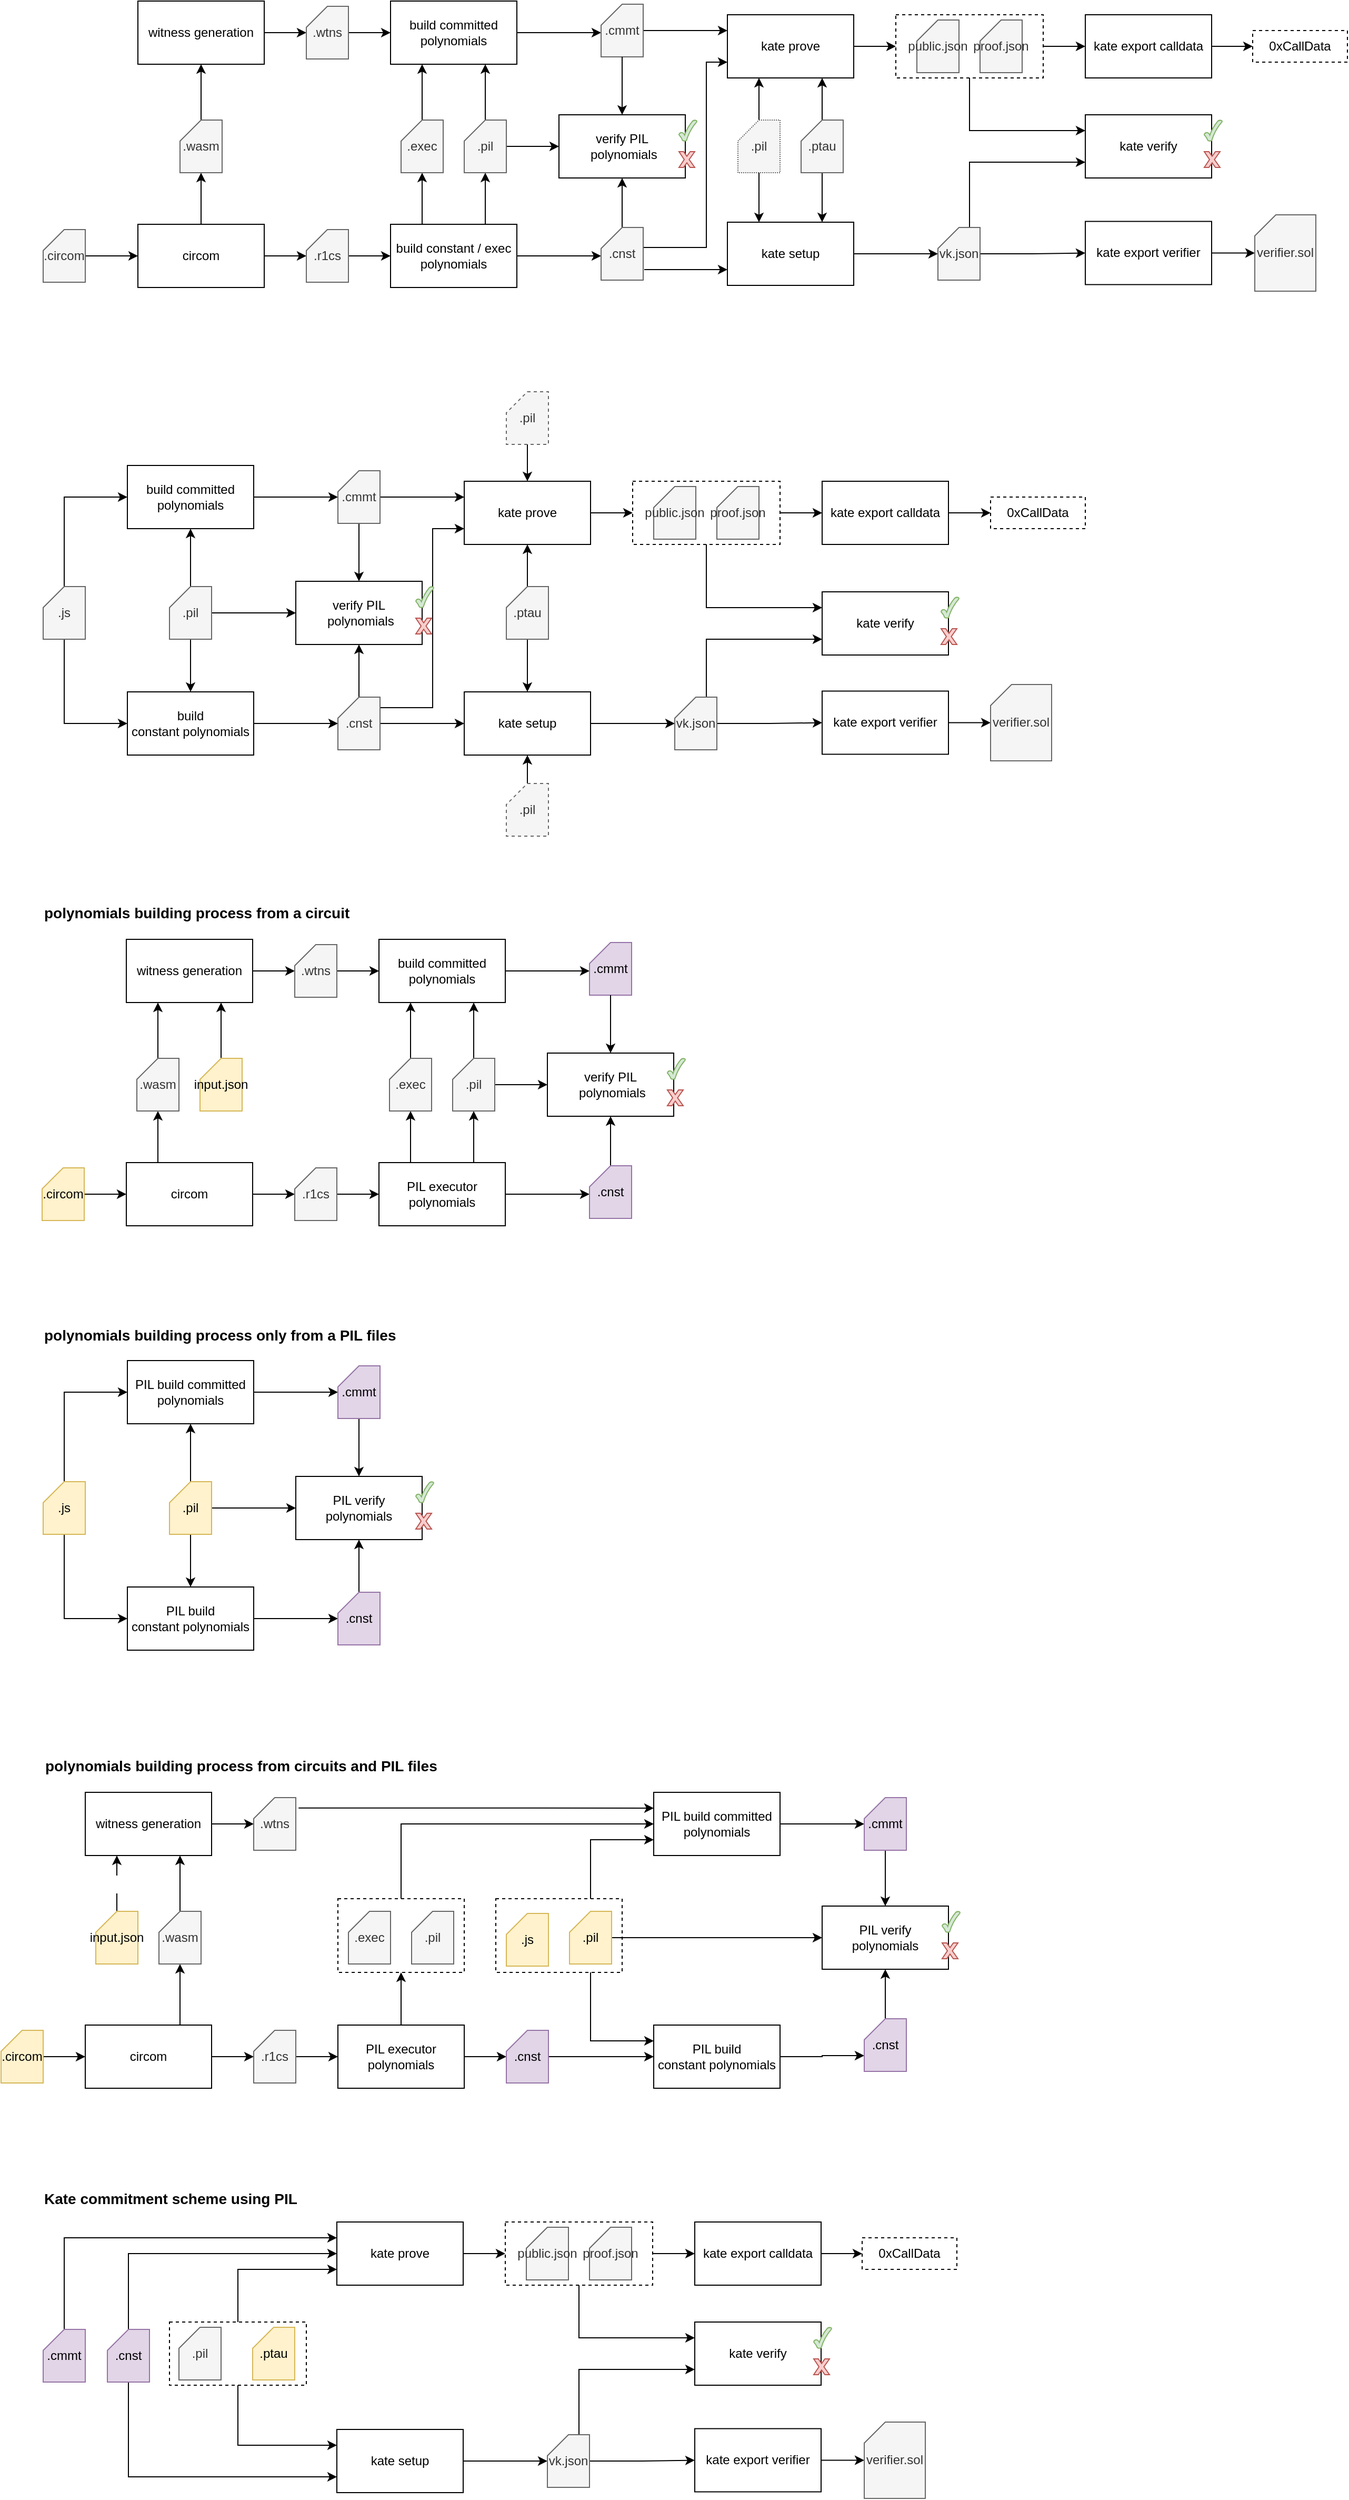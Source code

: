 <mxfile version="20.3.0" type="device"><diagram id="l9NKgO8Dsce8RmcZHwUq" name="Pàgina-1"><mxGraphModel dx="1106" dy="1611" grid="1" gridSize="10" guides="1" tooltips="1" connect="1" arrows="1" fold="1" page="1" pageScale="1" pageWidth="1169" pageHeight="827" math="0" shadow="0"><root><mxCell id="0"/><mxCell id="1" parent="0"/><mxCell id="utzqWSOv5AfJV8_vm5dP-215" value="&amp;nbsp;" style="edgeStyle=orthogonalEdgeStyle;rounded=0;orthogonalLoop=1;jettySize=auto;html=1;exitX=0;exitY=0;exitDx=20;exitDy=0;exitPerimeter=0;entryX=0.25;entryY=1;entryDx=0;entryDy=0;fontSize=14;" edge="1" parent="1" source="utzqWSOv5AfJV8_vm5dP-168" target="utzqWSOv5AfJV8_vm5dP-145"><mxGeometry relative="1" as="geometry"/></mxCell><mxCell id="utzqWSOv5AfJV8_vm5dP-168" value="input.json" style="shape=card;whiteSpace=wrap;html=1;size=20;fillColor=#fff2cc;strokeColor=#d6b656;" vertex="1" parent="1"><mxGeometry x="130" y="1033" width="40" height="50" as="geometry"/></mxCell><mxCell id="utzqWSOv5AfJV8_vm5dP-204" style="edgeStyle=orthogonalEdgeStyle;rounded=0;orthogonalLoop=1;jettySize=auto;html=1;exitX=0.75;exitY=1;exitDx=0;exitDy=0;entryX=0;entryY=0.25;entryDx=0;entryDy=0;fontSize=14;" edge="1" parent="1" source="utzqWSOv5AfJV8_vm5dP-190" target="utzqWSOv5AfJV8_vm5dP-171"><mxGeometry relative="1" as="geometry"/></mxCell><mxCell id="utzqWSOv5AfJV8_vm5dP-211" style="edgeStyle=orthogonalEdgeStyle;rounded=0;orthogonalLoop=1;jettySize=auto;html=1;exitX=0.75;exitY=0;exitDx=0;exitDy=0;entryX=0;entryY=0.75;entryDx=0;entryDy=0;fontSize=14;" edge="1" parent="1" source="utzqWSOv5AfJV8_vm5dP-190" target="utzqWSOv5AfJV8_vm5dP-173"><mxGeometry relative="1" as="geometry"/></mxCell><mxCell id="utzqWSOv5AfJV8_vm5dP-190" value="" style="rounded=0;whiteSpace=wrap;html=1;dashed=1;strokeColor=default;fillColor=none;" vertex="1" parent="1"><mxGeometry x="510" y="1021" width="120" height="70" as="geometry"/></mxCell><mxCell id="utzqWSOv5AfJV8_vm5dP-125" value="" style="rounded=0;whiteSpace=wrap;html=1;dashed=1;strokeColor=default;fillColor=none;" vertex="1" parent="1"><mxGeometry x="200" y="1423" width="130" height="60" as="geometry"/></mxCell><mxCell id="kMY3ziT4TjwOgONpESOu-241" value="" style="rounded=0;whiteSpace=wrap;html=1;dashed=1;strokeColor=default;fillColor=none;" parent="1" vertex="1"><mxGeometry x="640" y="-325" width="140" height="60" as="geometry"/></mxCell><mxCell id="kMY3ziT4TjwOgONpESOu-117" value="" style="edgeStyle=orthogonalEdgeStyle;rounded=0;orthogonalLoop=1;jettySize=auto;html=1;" parent="1" source="kMY3ziT4TjwOgONpESOu-114" target="kMY3ziT4TjwOgONpESOu-116" edge="1"><mxGeometry relative="1" as="geometry"/></mxCell><mxCell id="kMY3ziT4TjwOgONpESOu-114" value=".circom" style="shape=card;whiteSpace=wrap;html=1;size=20;fillColor=#f5f5f5;fontColor=#333333;strokeColor=#666666;strokeWidth=1;" parent="1" vertex="1"><mxGeometry x="80" y="-564" width="40" height="50" as="geometry"/></mxCell><mxCell id="kMY3ziT4TjwOgONpESOu-131" value="" style="edgeStyle=orthogonalEdgeStyle;rounded=0;orthogonalLoop=1;jettySize=auto;html=1;" parent="1" source="kMY3ziT4TjwOgONpESOu-116" target="kMY3ziT4TjwOgONpESOu-118" edge="1"><mxGeometry relative="1" as="geometry"/></mxCell><mxCell id="kMY3ziT4TjwOgONpESOu-142" style="edgeStyle=orthogonalEdgeStyle;rounded=0;orthogonalLoop=1;jettySize=auto;html=1;exitX=0.5;exitY=0;exitDx=0;exitDy=0;entryX=0.5;entryY=1;entryDx=0;entryDy=0;entryPerimeter=0;" parent="1" source="kMY3ziT4TjwOgONpESOu-116" target="kMY3ziT4TjwOgONpESOu-119" edge="1"><mxGeometry relative="1" as="geometry"/></mxCell><mxCell id="kMY3ziT4TjwOgONpESOu-116" value="circom" style="rounded=0;whiteSpace=wrap;html=1;" parent="1" vertex="1"><mxGeometry x="170" y="-569" width="120" height="60" as="geometry"/></mxCell><mxCell id="kMY3ziT4TjwOgONpESOu-315" style="edgeStyle=orthogonalEdgeStyle;rounded=0;orthogonalLoop=1;jettySize=auto;html=1;exitX=1;exitY=0.5;exitDx=0;exitDy=0;exitPerimeter=0;entryX=0;entryY=0.5;entryDx=0;entryDy=0;" parent="1" source="kMY3ziT4TjwOgONpESOu-118" target="kMY3ziT4TjwOgONpESOu-132" edge="1"><mxGeometry relative="1" as="geometry"/></mxCell><mxCell id="kMY3ziT4TjwOgONpESOu-118" value=".r1cs" style="shape=card;whiteSpace=wrap;html=1;size=20;fillColor=#f5f5f5;fontColor=#333333;strokeColor=#666666;" parent="1" vertex="1"><mxGeometry x="330" y="-564" width="40" height="50" as="geometry"/></mxCell><mxCell id="kMY3ziT4TjwOgONpESOu-368" style="edgeStyle=orthogonalEdgeStyle;rounded=0;orthogonalLoop=1;jettySize=auto;html=1;exitX=0;exitY=0;exitDx=20;exitDy=0;exitPerimeter=0;entryX=0.5;entryY=1;entryDx=0;entryDy=0;" parent="1" source="kMY3ziT4TjwOgONpESOu-119" target="kMY3ziT4TjwOgONpESOu-123" edge="1"><mxGeometry relative="1" as="geometry"/></mxCell><mxCell id="kMY3ziT4TjwOgONpESOu-119" value=".wasm" style="shape=card;whiteSpace=wrap;html=1;size=20;fillColor=#f5f5f5;fontColor=#333333;strokeColor=#666666;" parent="1" vertex="1"><mxGeometry x="210" y="-668" width="40" height="50" as="geometry"/></mxCell><mxCell id="kMY3ziT4TjwOgONpESOu-128" value="" style="edgeStyle=orthogonalEdgeStyle;rounded=0;orthogonalLoop=1;jettySize=auto;html=1;" parent="1" source="kMY3ziT4TjwOgONpESOu-123" target="kMY3ziT4TjwOgONpESOu-127" edge="1"><mxGeometry relative="1" as="geometry"/></mxCell><mxCell id="kMY3ziT4TjwOgONpESOu-123" value="witness generation" style="rounded=0;whiteSpace=wrap;html=1;" parent="1" vertex="1"><mxGeometry x="170" y="-781" width="120" height="60" as="geometry"/></mxCell><mxCell id="kMY3ziT4TjwOgONpESOu-314" style="edgeStyle=orthogonalEdgeStyle;rounded=0;orthogonalLoop=1;jettySize=auto;html=1;exitX=1;exitY=0.5;exitDx=0;exitDy=0;exitPerimeter=0;entryX=0;entryY=0.5;entryDx=0;entryDy=0;" parent="1" source="kMY3ziT4TjwOgONpESOu-127" target="kMY3ziT4TjwOgONpESOu-133" edge="1"><mxGeometry relative="1" as="geometry"/></mxCell><mxCell id="kMY3ziT4TjwOgONpESOu-127" value=".wtns" style="shape=card;whiteSpace=wrap;html=1;size=20;fillColor=#f5f5f5;fontColor=#333333;strokeColor=#666666;" parent="1" vertex="1"><mxGeometry x="330" y="-776" width="40" height="50" as="geometry"/></mxCell><mxCell id="kMY3ziT4TjwOgONpESOu-316" style="edgeStyle=orthogonalEdgeStyle;rounded=0;orthogonalLoop=1;jettySize=auto;html=1;exitX=1;exitY=0.5;exitDx=0;exitDy=0;entryX=0;entryY=0.54;entryDx=0;entryDy=0;entryPerimeter=0;" parent="1" source="kMY3ziT4TjwOgONpESOu-132" target="kMY3ziT4TjwOgONpESOu-152" edge="1"><mxGeometry relative="1" as="geometry"/></mxCell><mxCell id="kMY3ziT4TjwOgONpESOu-363" style="edgeStyle=orthogonalEdgeStyle;rounded=0;orthogonalLoop=1;jettySize=auto;html=1;exitX=0.25;exitY=0;exitDx=0;exitDy=0;" parent="1" source="kMY3ziT4TjwOgONpESOu-132" target="kMY3ziT4TjwOgONpESOu-149" edge="1"><mxGeometry relative="1" as="geometry"/></mxCell><mxCell id="kMY3ziT4TjwOgONpESOu-369" style="edgeStyle=orthogonalEdgeStyle;rounded=0;orthogonalLoop=1;jettySize=auto;html=1;exitX=0.75;exitY=0;exitDx=0;exitDy=0;entryX=0.5;entryY=1;entryDx=0;entryDy=0;entryPerimeter=0;" parent="1" source="kMY3ziT4TjwOgONpESOu-132" target="kMY3ziT4TjwOgONpESOu-136" edge="1"><mxGeometry relative="1" as="geometry"/></mxCell><mxCell id="kMY3ziT4TjwOgONpESOu-132" value="build constant / exec polynomials" style="rounded=0;whiteSpace=wrap;html=1;" parent="1" vertex="1"><mxGeometry x="410" y="-569" width="120" height="60" as="geometry"/></mxCell><mxCell id="kMY3ziT4TjwOgONpESOu-317" style="edgeStyle=orthogonalEdgeStyle;rounded=0;orthogonalLoop=1;jettySize=auto;html=1;exitX=1;exitY=0.5;exitDx=0;exitDy=0;entryX=0;entryY=0.54;entryDx=0;entryDy=0;entryPerimeter=0;" parent="1" source="kMY3ziT4TjwOgONpESOu-133" target="kMY3ziT4TjwOgONpESOu-143" edge="1"><mxGeometry relative="1" as="geometry"/></mxCell><mxCell id="kMY3ziT4TjwOgONpESOu-133" value="build committed polynomials" style="rounded=0;whiteSpace=wrap;html=1;" parent="1" vertex="1"><mxGeometry x="410" y="-781" width="120" height="60" as="geometry"/></mxCell><mxCell id="kMY3ziT4TjwOgONpESOu-366" style="edgeStyle=orthogonalEdgeStyle;rounded=0;orthogonalLoop=1;jettySize=auto;html=1;exitX=1;exitY=0.5;exitDx=0;exitDy=0;exitPerimeter=0;entryX=0;entryY=0.5;entryDx=0;entryDy=0;" parent="1" source="kMY3ziT4TjwOgONpESOu-136" target="kMY3ziT4TjwOgONpESOu-352" edge="1"><mxGeometry relative="1" as="geometry"/></mxCell><mxCell id="kMY3ziT4TjwOgONpESOu-367" style="edgeStyle=orthogonalEdgeStyle;rounded=0;orthogonalLoop=1;jettySize=auto;html=1;exitX=0;exitY=0;exitDx=20;exitDy=0;exitPerimeter=0;entryX=0.75;entryY=1;entryDx=0;entryDy=0;" parent="1" source="kMY3ziT4TjwOgONpESOu-136" target="kMY3ziT4TjwOgONpESOu-133" edge="1"><mxGeometry relative="1" as="geometry"/></mxCell><mxCell id="kMY3ziT4TjwOgONpESOu-136" value=".pil" style="shape=card;whiteSpace=wrap;html=1;size=20;fillColor=#f5f5f5;fontColor=#333333;strokeColor=#666666;strokeWidth=1;" parent="1" vertex="1"><mxGeometry x="480" y="-668" width="40" height="50" as="geometry"/></mxCell><mxCell id="kMY3ziT4TjwOgONpESOu-361" style="edgeStyle=orthogonalEdgeStyle;rounded=0;orthogonalLoop=1;jettySize=auto;html=1;exitX=1;exitY=0.5;exitDx=0;exitDy=0;exitPerimeter=0;entryX=0;entryY=0.25;entryDx=0;entryDy=0;" parent="1" source="kMY3ziT4TjwOgONpESOu-143" target="kMY3ziT4TjwOgONpESOu-321" edge="1"><mxGeometry relative="1" as="geometry"/></mxCell><mxCell id="kMY3ziT4TjwOgONpESOu-143" value=".cmmt" style="shape=card;whiteSpace=wrap;html=1;size=20;fillColor=#f5f5f5;fontColor=#333333;strokeColor=#666666;" parent="1" vertex="1"><mxGeometry x="610" y="-778" width="40" height="50" as="geometry"/></mxCell><mxCell id="kMY3ziT4TjwOgONpESOu-364" style="edgeStyle=orthogonalEdgeStyle;rounded=0;orthogonalLoop=1;jettySize=auto;html=1;exitX=0;exitY=0;exitDx=20;exitDy=0;exitPerimeter=0;entryX=0.25;entryY=1;entryDx=0;entryDy=0;" parent="1" source="kMY3ziT4TjwOgONpESOu-149" target="kMY3ziT4TjwOgONpESOu-133" edge="1"><mxGeometry relative="1" as="geometry"/></mxCell><mxCell id="kMY3ziT4TjwOgONpESOu-149" value=".exec" style="shape=card;whiteSpace=wrap;html=1;size=20;fillColor=#f5f5f5;fontColor=#333333;strokeColor=#666666;" parent="1" vertex="1"><mxGeometry x="420" y="-668" width="40" height="50" as="geometry"/></mxCell><mxCell id="kMY3ziT4TjwOgONpESOu-415" style="edgeStyle=orthogonalEdgeStyle;rounded=0;orthogonalLoop=1;jettySize=auto;html=1;exitX=1;exitY=0;exitDx=0;exitDy=0;exitPerimeter=0;entryX=0;entryY=0.75;entryDx=0;entryDy=0;" parent="1" source="kMY3ziT4TjwOgONpESOu-152" target="kMY3ziT4TjwOgONpESOu-321" edge="1"><mxGeometry relative="1" as="geometry"><Array as="points"><mxPoint x="710" y="-547"/><mxPoint x="710" y="-723"/></Array></mxGeometry></mxCell><mxCell id="kMY3ziT4TjwOgONpESOu-416" style="edgeStyle=orthogonalEdgeStyle;rounded=0;orthogonalLoop=1;jettySize=auto;html=1;exitX=0;exitY=0;exitDx=20;exitDy=0;exitPerimeter=0;entryX=0.5;entryY=1;entryDx=0;entryDy=0;" parent="1" source="kMY3ziT4TjwOgONpESOu-152" target="kMY3ziT4TjwOgONpESOu-352" edge="1"><mxGeometry relative="1" as="geometry"/></mxCell><mxCell id="kMY3ziT4TjwOgONpESOu-152" value=".cnst" style="shape=card;whiteSpace=wrap;html=1;size=20;fillColor=#f5f5f5;fontColor=#333333;strokeColor=#666666;" parent="1" vertex="1"><mxGeometry x="610" y="-566" width="40" height="50" as="geometry"/></mxCell><mxCell id="kMY3ziT4TjwOgONpESOu-167" value="" style="edgeStyle=orthogonalEdgeStyle;rounded=0;orthogonalLoop=1;jettySize=auto;html=1;exitX=1;exitY=0.5;exitDx=0;exitDy=0;" parent="1" source="kMY3ziT4TjwOgONpESOu-168" target="kMY3ziT4TjwOgONpESOu-192" edge="1"><mxGeometry relative="1" as="geometry"><mxPoint x="300" y="-95.0" as="sourcePoint"/></mxGeometry></mxCell><mxCell id="kMY3ziT4TjwOgONpESOu-168" value="build constant&amp;nbsp;polynomials" style="rounded=0;whiteSpace=wrap;html=1;" parent="1" vertex="1"><mxGeometry x="160" y="-125" width="120" height="60" as="geometry"/></mxCell><mxCell id="kMY3ziT4TjwOgONpESOu-169" value="" style="edgeStyle=orthogonalEdgeStyle;rounded=0;orthogonalLoop=1;jettySize=auto;html=1;exitX=1;exitY=0.5;exitDx=0;exitDy=0;" parent="1" source="kMY3ziT4TjwOgONpESOu-171" target="kMY3ziT4TjwOgONpESOu-189" edge="1"><mxGeometry relative="1" as="geometry"><mxPoint x="300" y="-310.0" as="sourcePoint"/></mxGeometry></mxCell><mxCell id="kMY3ziT4TjwOgONpESOu-171" value="build committed polynomials" style="rounded=0;whiteSpace=wrap;html=1;" parent="1" vertex="1"><mxGeometry x="160" y="-340" width="120" height="60" as="geometry"/></mxCell><mxCell id="kMY3ziT4TjwOgONpESOu-242" value="" style="edgeStyle=orthogonalEdgeStyle;rounded=0;orthogonalLoop=1;jettySize=auto;html=1;" parent="1" source="kMY3ziT4TjwOgONpESOu-175" target="kMY3ziT4TjwOgONpESOu-241" edge="1"><mxGeometry relative="1" as="geometry"/></mxCell><mxCell id="kMY3ziT4TjwOgONpESOu-175" value="kate prove" style="rounded=0;whiteSpace=wrap;html=1;" parent="1" vertex="1"><mxGeometry x="480" y="-325" width="120" height="60" as="geometry"/></mxCell><mxCell id="kMY3ziT4TjwOgONpESOu-176" value="" style="edgeStyle=orthogonalEdgeStyle;rounded=0;orthogonalLoop=1;jettySize=auto;html=1;" parent="1" source="kMY3ziT4TjwOgONpESOu-177" target="kMY3ziT4TjwOgONpESOu-211" edge="1"><mxGeometry relative="1" as="geometry"/></mxCell><mxCell id="kMY3ziT4TjwOgONpESOu-177" value="kate export verifier" style="rounded=0;whiteSpace=wrap;html=1;" parent="1" vertex="1"><mxGeometry x="820" y="-125.75" width="120" height="60" as="geometry"/></mxCell><mxCell id="kMY3ziT4TjwOgONpESOu-250" style="edgeStyle=orthogonalEdgeStyle;rounded=0;orthogonalLoop=1;jettySize=auto;html=1;exitX=1;exitY=0.5;exitDx=0;exitDy=0;" parent="1" source="kMY3ziT4TjwOgONpESOu-179" target="kMY3ziT4TjwOgONpESOu-204" edge="1"><mxGeometry relative="1" as="geometry"/></mxCell><mxCell id="kMY3ziT4TjwOgONpESOu-179" value="kate setup" style="rounded=0;whiteSpace=wrap;html=1;" parent="1" vertex="1"><mxGeometry x="480" y="-125" width="120" height="60" as="geometry"/></mxCell><mxCell id="kMY3ziT4TjwOgONpESOu-180" value="" style="edgeStyle=orthogonalEdgeStyle;rounded=0;orthogonalLoop=1;jettySize=auto;html=1;" parent="1" source="kMY3ziT4TjwOgONpESOu-183" target="kMY3ziT4TjwOgONpESOu-168" edge="1"><mxGeometry relative="1" as="geometry"/></mxCell><mxCell id="kMY3ziT4TjwOgONpESOu-181" value="" style="edgeStyle=orthogonalEdgeStyle;rounded=0;orthogonalLoop=1;jettySize=auto;html=1;" parent="1" source="kMY3ziT4TjwOgONpESOu-183" target="kMY3ziT4TjwOgONpESOu-171" edge="1"><mxGeometry relative="1" as="geometry"/></mxCell><mxCell id="kMY3ziT4TjwOgONpESOu-182" value="" style="edgeStyle=orthogonalEdgeStyle;rounded=0;orthogonalLoop=1;jettySize=auto;html=1;" parent="1" source="kMY3ziT4TjwOgONpESOu-183" target="kMY3ziT4TjwOgONpESOu-172" edge="1"><mxGeometry relative="1" as="geometry"/></mxCell><mxCell id="kMY3ziT4TjwOgONpESOu-183" value=".pil" style="shape=card;whiteSpace=wrap;html=1;size=20;fillColor=#f5f5f5;fontColor=#333333;strokeColor=#666666;" parent="1" vertex="1"><mxGeometry x="200" y="-225" width="40" height="50" as="geometry"/></mxCell><mxCell id="kMY3ziT4TjwOgONpESOu-184" style="edgeStyle=orthogonalEdgeStyle;rounded=0;orthogonalLoop=1;jettySize=auto;html=1;exitX=0;exitY=0;exitDx=20;exitDy=0;exitPerimeter=0;entryX=0;entryY=0.5;entryDx=0;entryDy=0;" parent="1" source="kMY3ziT4TjwOgONpESOu-186" target="kMY3ziT4TjwOgONpESOu-171" edge="1"><mxGeometry relative="1" as="geometry"/></mxCell><mxCell id="kMY3ziT4TjwOgONpESOu-185" style="edgeStyle=orthogonalEdgeStyle;rounded=0;orthogonalLoop=1;jettySize=auto;html=1;exitX=0.5;exitY=1;exitDx=0;exitDy=0;exitPerimeter=0;entryX=0;entryY=0.5;entryDx=0;entryDy=0;" parent="1" source="kMY3ziT4TjwOgONpESOu-186" target="kMY3ziT4TjwOgONpESOu-168" edge="1"><mxGeometry relative="1" as="geometry"/></mxCell><mxCell id="kMY3ziT4TjwOgONpESOu-186" value=".js" style="shape=card;whiteSpace=wrap;html=1;size=20;fillColor=#f5f5f5;fontColor=#333333;strokeColor=#666666;" parent="1" vertex="1"><mxGeometry x="80" y="-225" width="40" height="50" as="geometry"/></mxCell><mxCell id="kMY3ziT4TjwOgONpESOu-187" value="" style="edgeStyle=orthogonalEdgeStyle;rounded=0;orthogonalLoop=1;jettySize=auto;html=1;" parent="1" source="kMY3ziT4TjwOgONpESOu-189" target="kMY3ziT4TjwOgONpESOu-172" edge="1"><mxGeometry relative="1" as="geometry"/></mxCell><mxCell id="kMY3ziT4TjwOgONpESOu-227" style="edgeStyle=orthogonalEdgeStyle;rounded=0;orthogonalLoop=1;jettySize=auto;html=1;exitX=1;exitY=0.5;exitDx=0;exitDy=0;exitPerimeter=0;entryX=0;entryY=0.25;entryDx=0;entryDy=0;" parent="1" source="kMY3ziT4TjwOgONpESOu-189" target="kMY3ziT4TjwOgONpESOu-175" edge="1"><mxGeometry relative="1" as="geometry"/></mxCell><mxCell id="kMY3ziT4TjwOgONpESOu-189" value=".cmmt" style="shape=card;whiteSpace=wrap;html=1;size=20;fillColor=#f5f5f5;fontColor=#333333;strokeColor=#666666;" parent="1" vertex="1"><mxGeometry x="360" y="-335" width="40" height="50" as="geometry"/></mxCell><mxCell id="kMY3ziT4TjwOgONpESOu-190" style="edgeStyle=orthogonalEdgeStyle;rounded=0;orthogonalLoop=1;jettySize=auto;html=1;exitX=0;exitY=0;exitDx=20;exitDy=0;exitPerimeter=0;entryX=0.5;entryY=1;entryDx=0;entryDy=0;" parent="1" source="kMY3ziT4TjwOgONpESOu-192" target="kMY3ziT4TjwOgONpESOu-172" edge="1"><mxGeometry relative="1" as="geometry"/></mxCell><mxCell id="kMY3ziT4TjwOgONpESOu-223" style="edgeStyle=orthogonalEdgeStyle;rounded=0;orthogonalLoop=1;jettySize=auto;html=1;exitX=1;exitY=0.5;exitDx=0;exitDy=0;exitPerimeter=0;entryX=0;entryY=0.5;entryDx=0;entryDy=0;" parent="1" source="kMY3ziT4TjwOgONpESOu-192" target="kMY3ziT4TjwOgONpESOu-179" edge="1"><mxGeometry relative="1" as="geometry"/></mxCell><mxCell id="kMY3ziT4TjwOgONpESOu-246" style="edgeStyle=orthogonalEdgeStyle;rounded=0;orthogonalLoop=1;jettySize=auto;html=1;exitX=1;exitY=0;exitDx=0;exitDy=0;exitPerimeter=0;entryX=0;entryY=0.75;entryDx=0;entryDy=0;" parent="1" source="kMY3ziT4TjwOgONpESOu-192" target="kMY3ziT4TjwOgONpESOu-175" edge="1"><mxGeometry relative="1" as="geometry"><Array as="points"><mxPoint x="380" y="-110"/><mxPoint x="450" y="-110"/><mxPoint x="450" y="-280"/></Array></mxGeometry></mxCell><mxCell id="kMY3ziT4TjwOgONpESOu-192" value=".cnst" style="shape=card;whiteSpace=wrap;html=1;size=20;fillColor=#f5f5f5;fontColor=#333333;strokeColor=#666666;" parent="1" vertex="1"><mxGeometry x="360" y="-120" width="40" height="50" as="geometry"/></mxCell><mxCell id="kMY3ziT4TjwOgONpESOu-228" style="edgeStyle=orthogonalEdgeStyle;rounded=0;orthogonalLoop=1;jettySize=auto;html=1;exitX=0;exitY=0;exitDx=20;exitDy=0;exitPerimeter=0;entryX=0.5;entryY=1;entryDx=0;entryDy=0;" parent="1" source="kMY3ziT4TjwOgONpESOu-194" target="kMY3ziT4TjwOgONpESOu-175" edge="1"><mxGeometry relative="1" as="geometry"/></mxCell><mxCell id="kMY3ziT4TjwOgONpESOu-229" style="edgeStyle=orthogonalEdgeStyle;rounded=0;orthogonalLoop=1;jettySize=auto;html=1;exitX=0.5;exitY=1;exitDx=0;exitDy=0;exitPerimeter=0;entryX=0.5;entryY=0;entryDx=0;entryDy=0;" parent="1" source="kMY3ziT4TjwOgONpESOu-194" target="kMY3ziT4TjwOgONpESOu-179" edge="1"><mxGeometry relative="1" as="geometry"/></mxCell><mxCell id="kMY3ziT4TjwOgONpESOu-194" value=".ptau" style="shape=card;whiteSpace=wrap;html=1;size=20;fillColor=#f5f5f5;fontColor=#333333;strokeColor=#666666;" parent="1" vertex="1"><mxGeometry x="520" y="-225" width="40" height="50" as="geometry"/></mxCell><mxCell id="kMY3ziT4TjwOgONpESOu-205" value="" style="group" parent="1" vertex="1" connectable="0"><mxGeometry x="860" y="-230" width="130" height="60" as="geometry"/></mxCell><mxCell id="kMY3ziT4TjwOgONpESOu-206" value="kate verify" style="rounded=0;whiteSpace=wrap;html=1;" parent="kMY3ziT4TjwOgONpESOu-205" vertex="1"><mxGeometry x="-40" y="10" width="120" height="60" as="geometry"/></mxCell><mxCell id="kMY3ziT4TjwOgONpESOu-207" value="" style="verticalLabelPosition=bottom;verticalAlign=top;html=1;shape=mxgraph.basic.tick;fillColor=#d5e8d4;strokeColor=#82b366;" parent="kMY3ziT4TjwOgONpESOu-205" vertex="1"><mxGeometry x="73" y="15" width="17" height="20" as="geometry"/></mxCell><mxCell id="kMY3ziT4TjwOgONpESOu-208" value="" style="verticalLabelPosition=bottom;verticalAlign=top;html=1;shape=mxgraph.basic.x;fillColor=#f8cecc;strokeColor=#b85450;" parent="kMY3ziT4TjwOgONpESOu-205" vertex="1"><mxGeometry x="73" y="45" width="15" height="15" as="geometry"/></mxCell><mxCell id="kMY3ziT4TjwOgONpESOu-209" style="edgeStyle=orthogonalEdgeStyle;rounded=0;orthogonalLoop=1;jettySize=auto;html=1;exitX=1;exitY=0.5;exitDx=0;exitDy=0;" parent="1" source="kMY3ziT4TjwOgONpESOu-210" target="kMY3ziT4TjwOgONpESOu-212" edge="1"><mxGeometry relative="1" as="geometry"/></mxCell><mxCell id="kMY3ziT4TjwOgONpESOu-210" value="kate export calldata" style="rounded=0;whiteSpace=wrap;html=1;" parent="1" vertex="1"><mxGeometry x="820" y="-325" width="120" height="60" as="geometry"/></mxCell><mxCell id="kMY3ziT4TjwOgONpESOu-211" value="verifier.sol" style="shape=card;whiteSpace=wrap;html=1;size=20;fillColor=#f5f5f5;fontColor=#333333;strokeColor=#666666;" parent="1" vertex="1"><mxGeometry x="980" y="-132" width="58" height="72.5" as="geometry"/></mxCell><mxCell id="kMY3ziT4TjwOgONpESOu-212" value="0xCallData" style="text;html=1;strokeColor=default;fillColor=none;align=center;verticalAlign=middle;whiteSpace=wrap;rounded=0;dashed=1;" parent="1" vertex="1"><mxGeometry x="980" y="-310" width="90" height="30" as="geometry"/></mxCell><mxCell id="kMY3ziT4TjwOgONpESOu-251" style="edgeStyle=orthogonalEdgeStyle;rounded=0;orthogonalLoop=1;jettySize=auto;html=1;exitX=0;exitY=0;exitDx=30;exitDy=0;exitPerimeter=0;entryX=0;entryY=0.75;entryDx=0;entryDy=0;" parent="1" source="kMY3ziT4TjwOgONpESOu-204" target="kMY3ziT4TjwOgONpESOu-206" edge="1"><mxGeometry relative="1" as="geometry"/></mxCell><mxCell id="kMY3ziT4TjwOgONpESOu-252" value="" style="edgeStyle=orthogonalEdgeStyle;rounded=0;orthogonalLoop=1;jettySize=auto;html=1;" parent="1" source="kMY3ziT4TjwOgONpESOu-204" target="kMY3ziT4TjwOgONpESOu-177" edge="1"><mxGeometry relative="1" as="geometry"/></mxCell><mxCell id="kMY3ziT4TjwOgONpESOu-204" value="vk.json" style="shape=card;whiteSpace=wrap;html=1;size=20;fillColor=#f5f5f5;fontColor=#333333;strokeColor=#666666;" parent="1" vertex="1"><mxGeometry x="680" y="-120" width="40" height="50" as="geometry"/></mxCell><mxCell id="kMY3ziT4TjwOgONpESOu-232" value="public.json" style="shape=card;whiteSpace=wrap;html=1;size=20;fillColor=#f5f5f5;fontColor=#333333;strokeColor=#666666;" parent="1" vertex="1"><mxGeometry x="660" y="-320" width="40" height="50" as="geometry"/></mxCell><mxCell id="kMY3ziT4TjwOgONpESOu-231" value="proof.json" style="shape=card;whiteSpace=wrap;html=1;size=20;fillColor=#f5f5f5;fontColor=#333333;strokeColor=#666666;" parent="1" vertex="1"><mxGeometry x="720" y="-320" width="40" height="50" as="geometry"/></mxCell><mxCell id="kMY3ziT4TjwOgONpESOu-243" style="edgeStyle=orthogonalEdgeStyle;rounded=0;orthogonalLoop=1;jettySize=auto;html=1;exitX=1;exitY=0.5;exitDx=0;exitDy=0;" parent="1" source="kMY3ziT4TjwOgONpESOu-241" target="kMY3ziT4TjwOgONpESOu-210" edge="1"><mxGeometry relative="1" as="geometry"/></mxCell><mxCell id="kMY3ziT4TjwOgONpESOu-245" style="edgeStyle=orthogonalEdgeStyle;rounded=0;orthogonalLoop=1;jettySize=auto;html=1;exitX=0.5;exitY=1;exitDx=0;exitDy=0;entryX=0;entryY=0.25;entryDx=0;entryDy=0;" parent="1" source="kMY3ziT4TjwOgONpESOu-241" target="kMY3ziT4TjwOgONpESOu-206" edge="1"><mxGeometry relative="1" as="geometry"/></mxCell><mxCell id="kMY3ziT4TjwOgONpESOu-301" value="" style="group" parent="1" vertex="1" connectable="0"><mxGeometry x="320" y="-230" width="131" height="60" as="geometry"/></mxCell><mxCell id="kMY3ziT4TjwOgONpESOu-172" value="verify PIL &amp;nbsp;polynomials" style="rounded=0;whiteSpace=wrap;html=1;" parent="kMY3ziT4TjwOgONpESOu-301" vertex="1"><mxGeometry width="120" height="60" as="geometry"/></mxCell><mxCell id="kMY3ziT4TjwOgONpESOu-197" value="" style="verticalLabelPosition=bottom;verticalAlign=top;html=1;shape=mxgraph.basic.tick;fillColor=#d5e8d4;strokeColor=#82b366;" parent="kMY3ziT4TjwOgONpESOu-301" vertex="1"><mxGeometry x="114" y="5" width="17" height="20" as="geometry"/></mxCell><mxCell id="kMY3ziT4TjwOgONpESOu-198" value="" style="verticalLabelPosition=bottom;verticalAlign=top;html=1;shape=mxgraph.basic.x;fillColor=#f8cecc;strokeColor=#b85450;" parent="kMY3ziT4TjwOgONpESOu-301" vertex="1"><mxGeometry x="114" y="35" width="15" height="15" as="geometry"/></mxCell><mxCell id="kMY3ziT4TjwOgONpESOu-303" value="" style="edgeStyle=orthogonalEdgeStyle;rounded=0;orthogonalLoop=1;jettySize=auto;html=1;" parent="1" source="kMY3ziT4TjwOgONpESOu-302" target="kMY3ziT4TjwOgONpESOu-175" edge="1"><mxGeometry relative="1" as="geometry"/></mxCell><mxCell id="kMY3ziT4TjwOgONpESOu-302" value=".pil" style="shape=card;whiteSpace=wrap;html=1;size=20;fillColor=#f5f5f5;fontColor=#333333;strokeColor=#666666;dashed=1;" parent="1" vertex="1"><mxGeometry x="520" y="-410" width="40" height="50" as="geometry"/></mxCell><mxCell id="kMY3ziT4TjwOgONpESOu-305" value="" style="edgeStyle=orthogonalEdgeStyle;rounded=0;orthogonalLoop=1;jettySize=auto;html=1;" parent="1" source="kMY3ziT4TjwOgONpESOu-304" target="kMY3ziT4TjwOgONpESOu-179" edge="1"><mxGeometry relative="1" as="geometry"/></mxCell><mxCell id="kMY3ziT4TjwOgONpESOu-304" value=".pil" style="shape=card;whiteSpace=wrap;html=1;size=20;fillColor=#f5f5f5;fontColor=#333333;strokeColor=#666666;dashed=1;" parent="1" vertex="1"><mxGeometry x="520" y="-38" width="40" height="50" as="geometry"/></mxCell><mxCell id="kMY3ziT4TjwOgONpESOu-319" value="" style="rounded=0;whiteSpace=wrap;html=1;dashed=1;strokeColor=default;fillColor=none;" parent="1" vertex="1"><mxGeometry x="890" y="-768" width="140" height="60" as="geometry"/></mxCell><mxCell id="kMY3ziT4TjwOgONpESOu-320" value="" style="edgeStyle=orthogonalEdgeStyle;rounded=0;orthogonalLoop=1;jettySize=auto;html=1;" parent="1" source="kMY3ziT4TjwOgONpESOu-321" target="kMY3ziT4TjwOgONpESOu-319" edge="1"><mxGeometry relative="1" as="geometry"/></mxCell><mxCell id="kMY3ziT4TjwOgONpESOu-321" value="kate prove" style="rounded=0;whiteSpace=wrap;html=1;" parent="1" vertex="1"><mxGeometry x="730" y="-768" width="120" height="60" as="geometry"/></mxCell><mxCell id="kMY3ziT4TjwOgONpESOu-322" value="" style="edgeStyle=orthogonalEdgeStyle;rounded=0;orthogonalLoop=1;jettySize=auto;html=1;" parent="1" source="kMY3ziT4TjwOgONpESOu-323" target="kMY3ziT4TjwOgONpESOu-342" edge="1"><mxGeometry relative="1" as="geometry"/></mxCell><mxCell id="kMY3ziT4TjwOgONpESOu-323" value="kate export verifier" style="rounded=0;whiteSpace=wrap;html=1;" parent="1" vertex="1"><mxGeometry x="1070" y="-571.75" width="120" height="60" as="geometry"/></mxCell><mxCell id="kMY3ziT4TjwOgONpESOu-324" style="edgeStyle=orthogonalEdgeStyle;rounded=0;orthogonalLoop=1;jettySize=auto;html=1;exitX=1;exitY=0.5;exitDx=0;exitDy=0;" parent="1" source="kMY3ziT4TjwOgONpESOu-325" target="kMY3ziT4TjwOgONpESOu-346" edge="1"><mxGeometry relative="1" as="geometry"/></mxCell><mxCell id="wAhc7Rghp8xL3t3WngBe-1" style="edgeStyle=orthogonalEdgeStyle;rounded=0;orthogonalLoop=1;jettySize=auto;html=1;exitX=0;exitY=0.75;exitDx=0;exitDy=0;entryX=1.025;entryY=0.8;entryDx=0;entryDy=0;entryPerimeter=0;startArrow=classic;startFill=1;endArrow=none;endFill=0;" parent="1" source="kMY3ziT4TjwOgONpESOu-325" target="kMY3ziT4TjwOgONpESOu-152" edge="1"><mxGeometry relative="1" as="geometry"/></mxCell><mxCell id="kMY3ziT4TjwOgONpESOu-325" value="kate setup" style="rounded=0;whiteSpace=wrap;html=1;" parent="1" vertex="1"><mxGeometry x="730" y="-571" width="120" height="60" as="geometry"/></mxCell><mxCell id="kMY3ziT4TjwOgONpESOu-326" value="" style="edgeStyle=orthogonalEdgeStyle;rounded=0;orthogonalLoop=1;jettySize=auto;html=1;exitX=0.5;exitY=1;exitDx=0;exitDy=0;exitPerimeter=0;" parent="1" source="kMY3ziT4TjwOgONpESOu-143" target="kMY3ziT4TjwOgONpESOu-352" edge="1"><mxGeometry relative="1" as="geometry"><mxPoint x="630" y="-712" as="sourcePoint"/></mxGeometry></mxCell><mxCell id="kMY3ziT4TjwOgONpESOu-370" style="edgeStyle=orthogonalEdgeStyle;rounded=0;orthogonalLoop=1;jettySize=auto;html=1;exitX=0;exitY=0;exitDx=20;exitDy=0;exitPerimeter=0;entryX=0.25;entryY=1;entryDx=0;entryDy=0;" parent="1" source="kMY3ziT4TjwOgONpESOu-335" target="kMY3ziT4TjwOgONpESOu-321" edge="1"><mxGeometry relative="1" as="geometry"/></mxCell><mxCell id="kMY3ziT4TjwOgONpESOu-371" style="edgeStyle=orthogonalEdgeStyle;rounded=0;orthogonalLoop=1;jettySize=auto;html=1;exitX=0.5;exitY=1;exitDx=0;exitDy=0;exitPerimeter=0;entryX=0.25;entryY=0;entryDx=0;entryDy=0;" parent="1" source="kMY3ziT4TjwOgONpESOu-335" target="kMY3ziT4TjwOgONpESOu-325" edge="1"><mxGeometry relative="1" as="geometry"/></mxCell><mxCell id="kMY3ziT4TjwOgONpESOu-335" value=".pil" style="shape=card;whiteSpace=wrap;html=1;size=20;fillColor=#f5f5f5;fontColor=#333333;strokeColor=#666666;dashed=1;dashPattern=1 1;" parent="1" vertex="1"><mxGeometry x="740" y="-668" width="40" height="50" as="geometry"/></mxCell><mxCell id="kMY3ziT4TjwOgONpESOu-336" value="" style="group" parent="1" vertex="1" connectable="0"><mxGeometry x="1110" y="-671" width="130" height="60" as="geometry"/></mxCell><mxCell id="kMY3ziT4TjwOgONpESOu-337" value="kate verify" style="rounded=0;whiteSpace=wrap;html=1;" parent="kMY3ziT4TjwOgONpESOu-336" vertex="1"><mxGeometry x="-40" y="-2" width="120" height="60" as="geometry"/></mxCell><mxCell id="kMY3ziT4TjwOgONpESOu-338" value="" style="verticalLabelPosition=bottom;verticalAlign=top;html=1;shape=mxgraph.basic.tick;fillColor=#d5e8d4;strokeColor=#82b366;" parent="kMY3ziT4TjwOgONpESOu-336" vertex="1"><mxGeometry x="73" y="3" width="17" height="20" as="geometry"/></mxCell><mxCell id="kMY3ziT4TjwOgONpESOu-339" value="" style="verticalLabelPosition=bottom;verticalAlign=top;html=1;shape=mxgraph.basic.x;fillColor=#f8cecc;strokeColor=#b85450;" parent="kMY3ziT4TjwOgONpESOu-336" vertex="1"><mxGeometry x="73" y="33" width="15" height="15" as="geometry"/></mxCell><mxCell id="kMY3ziT4TjwOgONpESOu-340" style="edgeStyle=orthogonalEdgeStyle;rounded=0;orthogonalLoop=1;jettySize=auto;html=1;exitX=1;exitY=0.5;exitDx=0;exitDy=0;" parent="1" source="kMY3ziT4TjwOgONpESOu-341" target="kMY3ziT4TjwOgONpESOu-343" edge="1"><mxGeometry relative="1" as="geometry"/></mxCell><mxCell id="kMY3ziT4TjwOgONpESOu-341" value="kate export calldata" style="rounded=0;whiteSpace=wrap;html=1;" parent="1" vertex="1"><mxGeometry x="1070" y="-768" width="120" height="60" as="geometry"/></mxCell><mxCell id="kMY3ziT4TjwOgONpESOu-342" value="verifier.sol" style="shape=card;whiteSpace=wrap;html=1;size=20;fillColor=#f5f5f5;fontColor=#333333;strokeColor=#666666;" parent="1" vertex="1"><mxGeometry x="1231" y="-578" width="58" height="72.5" as="geometry"/></mxCell><mxCell id="kMY3ziT4TjwOgONpESOu-343" value="0xCallData" style="text;html=1;strokeColor=default;fillColor=none;align=center;verticalAlign=middle;whiteSpace=wrap;rounded=0;dashed=1;" parent="1" vertex="1"><mxGeometry x="1229" y="-753" width="90" height="30" as="geometry"/></mxCell><mxCell id="kMY3ziT4TjwOgONpESOu-344" style="edgeStyle=orthogonalEdgeStyle;rounded=0;orthogonalLoop=1;jettySize=auto;html=1;exitX=0;exitY=0;exitDx=30;exitDy=0;exitPerimeter=0;entryX=0;entryY=0.75;entryDx=0;entryDy=0;" parent="1" source="kMY3ziT4TjwOgONpESOu-346" target="kMY3ziT4TjwOgONpESOu-337" edge="1"><mxGeometry relative="1" as="geometry"/></mxCell><mxCell id="kMY3ziT4TjwOgONpESOu-345" value="" style="edgeStyle=orthogonalEdgeStyle;rounded=0;orthogonalLoop=1;jettySize=auto;html=1;" parent="1" source="kMY3ziT4TjwOgONpESOu-346" target="kMY3ziT4TjwOgONpESOu-323" edge="1"><mxGeometry relative="1" as="geometry"/></mxCell><mxCell id="kMY3ziT4TjwOgONpESOu-346" value="vk.json" style="shape=card;whiteSpace=wrap;html=1;size=20;fillColor=#f5f5f5;fontColor=#333333;strokeColor=#666666;" parent="1" vertex="1"><mxGeometry x="930" y="-566" width="40" height="50" as="geometry"/></mxCell><mxCell id="kMY3ziT4TjwOgONpESOu-347" value="public.json" style="shape=card;whiteSpace=wrap;html=1;size=20;fillColor=#f5f5f5;fontColor=#333333;strokeColor=#666666;" parent="1" vertex="1"><mxGeometry x="910" y="-763" width="40" height="50" as="geometry"/></mxCell><mxCell id="kMY3ziT4TjwOgONpESOu-348" value="proof.json" style="shape=card;whiteSpace=wrap;html=1;size=20;fillColor=#f5f5f5;fontColor=#333333;strokeColor=#666666;" parent="1" vertex="1"><mxGeometry x="970" y="-763" width="40" height="50" as="geometry"/></mxCell><mxCell id="kMY3ziT4TjwOgONpESOu-349" style="edgeStyle=orthogonalEdgeStyle;rounded=0;orthogonalLoop=1;jettySize=auto;html=1;exitX=1;exitY=0.5;exitDx=0;exitDy=0;" parent="1" source="kMY3ziT4TjwOgONpESOu-319" target="kMY3ziT4TjwOgONpESOu-341" edge="1"><mxGeometry relative="1" as="geometry"/></mxCell><mxCell id="kMY3ziT4TjwOgONpESOu-350" style="edgeStyle=orthogonalEdgeStyle;rounded=0;orthogonalLoop=1;jettySize=auto;html=1;exitX=0.5;exitY=1;exitDx=0;exitDy=0;entryX=0;entryY=0.25;entryDx=0;entryDy=0;" parent="1" source="kMY3ziT4TjwOgONpESOu-319" target="kMY3ziT4TjwOgONpESOu-337" edge="1"><mxGeometry relative="1" as="geometry"/></mxCell><mxCell id="kMY3ziT4TjwOgONpESOu-351" value="" style="group" parent="1" vertex="1" connectable="0"><mxGeometry x="570" y="-673" width="131" height="60" as="geometry"/></mxCell><mxCell id="kMY3ziT4TjwOgONpESOu-352" value="verify PIL &amp;nbsp;polynomials" style="rounded=0;whiteSpace=wrap;html=1;" parent="kMY3ziT4TjwOgONpESOu-351" vertex="1"><mxGeometry width="120" height="60" as="geometry"/></mxCell><mxCell id="kMY3ziT4TjwOgONpESOu-353" value="" style="verticalLabelPosition=bottom;verticalAlign=top;html=1;shape=mxgraph.basic.tick;fillColor=#d5e8d4;strokeColor=#82b366;" parent="kMY3ziT4TjwOgONpESOu-351" vertex="1"><mxGeometry x="114" y="5" width="17" height="20" as="geometry"/></mxCell><mxCell id="kMY3ziT4TjwOgONpESOu-354" value="" style="verticalLabelPosition=bottom;verticalAlign=top;html=1;shape=mxgraph.basic.x;fillColor=#f8cecc;strokeColor=#b85450;" parent="kMY3ziT4TjwOgONpESOu-351" vertex="1"><mxGeometry x="114" y="35" width="15" height="15" as="geometry"/></mxCell><mxCell id="kMY3ziT4TjwOgONpESOu-413" style="edgeStyle=orthogonalEdgeStyle;rounded=0;orthogonalLoop=1;jettySize=auto;html=1;exitX=0.5;exitY=1;exitDx=0;exitDy=0;exitPerimeter=0;entryX=0.75;entryY=0;entryDx=0;entryDy=0;" parent="1" source="kMY3ziT4TjwOgONpESOu-412" target="kMY3ziT4TjwOgONpESOu-325" edge="1"><mxGeometry relative="1" as="geometry"/></mxCell><mxCell id="kMY3ziT4TjwOgONpESOu-414" style="edgeStyle=orthogonalEdgeStyle;rounded=0;orthogonalLoop=1;jettySize=auto;html=1;exitX=0;exitY=0;exitDx=20;exitDy=0;exitPerimeter=0;entryX=0.75;entryY=1;entryDx=0;entryDy=0;" parent="1" source="kMY3ziT4TjwOgONpESOu-412" target="kMY3ziT4TjwOgONpESOu-321" edge="1"><mxGeometry relative="1" as="geometry"/></mxCell><mxCell id="kMY3ziT4TjwOgONpESOu-412" value=".ptau" style="shape=card;whiteSpace=wrap;html=1;size=20;fillColor=#f5f5f5;fontColor=#333333;strokeColor=#666666;" parent="1" vertex="1"><mxGeometry x="800" y="-668" width="40" height="50" as="geometry"/></mxCell><mxCell id="utzqWSOv5AfJV8_vm5dP-2" value="" style="edgeStyle=orthogonalEdgeStyle;rounded=0;orthogonalLoop=1;jettySize=auto;html=1;" edge="1" parent="1" source="utzqWSOv5AfJV8_vm5dP-3" target="utzqWSOv5AfJV8_vm5dP-6"><mxGeometry relative="1" as="geometry"/></mxCell><mxCell id="utzqWSOv5AfJV8_vm5dP-3" value=".circom" style="shape=card;whiteSpace=wrap;html=1;size=20;fillColor=#fff2cc;strokeColor=#d6b656;strokeWidth=1;" vertex="1" parent="1"><mxGeometry x="79" y="327" width="40" height="50" as="geometry"/></mxCell><mxCell id="utzqWSOv5AfJV8_vm5dP-4" value="" style="edgeStyle=orthogonalEdgeStyle;rounded=0;orthogonalLoop=1;jettySize=auto;html=1;" edge="1" parent="1" source="utzqWSOv5AfJV8_vm5dP-6" target="utzqWSOv5AfJV8_vm5dP-8"><mxGeometry relative="1" as="geometry"/></mxCell><mxCell id="utzqWSOv5AfJV8_vm5dP-5" style="edgeStyle=orthogonalEdgeStyle;rounded=0;orthogonalLoop=1;jettySize=auto;html=1;exitX=0.25;exitY=0;exitDx=0;exitDy=0;entryX=0.5;entryY=1;entryDx=0;entryDy=0;entryPerimeter=0;" edge="1" parent="1" source="utzqWSOv5AfJV8_vm5dP-6" target="utzqWSOv5AfJV8_vm5dP-10"><mxGeometry relative="1" as="geometry"/></mxCell><mxCell id="utzqWSOv5AfJV8_vm5dP-6" value="circom" style="rounded=0;whiteSpace=wrap;html=1;" vertex="1" parent="1"><mxGeometry x="159" y="322" width="120" height="60" as="geometry"/></mxCell><mxCell id="utzqWSOv5AfJV8_vm5dP-7" style="edgeStyle=orthogonalEdgeStyle;rounded=0;orthogonalLoop=1;jettySize=auto;html=1;exitX=1;exitY=0.5;exitDx=0;exitDy=0;exitPerimeter=0;entryX=0;entryY=0.5;entryDx=0;entryDy=0;" edge="1" parent="1" source="utzqWSOv5AfJV8_vm5dP-8" target="utzqWSOv5AfJV8_vm5dP-18"><mxGeometry relative="1" as="geometry"/></mxCell><mxCell id="utzqWSOv5AfJV8_vm5dP-8" value=".r1cs" style="shape=card;whiteSpace=wrap;html=1;size=20;fillColor=#f5f5f5;fontColor=#333333;strokeColor=#666666;" vertex="1" parent="1"><mxGeometry x="319" y="327" width="40" height="50" as="geometry"/></mxCell><mxCell id="utzqWSOv5AfJV8_vm5dP-9" style="edgeStyle=orthogonalEdgeStyle;rounded=0;orthogonalLoop=1;jettySize=auto;html=1;exitX=0;exitY=0;exitDx=20;exitDy=0;exitPerimeter=0;entryX=0.25;entryY=1;entryDx=0;entryDy=0;" edge="1" parent="1" source="utzqWSOv5AfJV8_vm5dP-10" target="utzqWSOv5AfJV8_vm5dP-12"><mxGeometry relative="1" as="geometry"/></mxCell><mxCell id="utzqWSOv5AfJV8_vm5dP-10" value=".wasm" style="shape=card;whiteSpace=wrap;html=1;size=20;fillColor=#f5f5f5;fontColor=#333333;strokeColor=#666666;" vertex="1" parent="1"><mxGeometry x="169" y="223" width="40" height="50" as="geometry"/></mxCell><mxCell id="utzqWSOv5AfJV8_vm5dP-11" value="" style="edgeStyle=orthogonalEdgeStyle;rounded=0;orthogonalLoop=1;jettySize=auto;html=1;" edge="1" parent="1" source="utzqWSOv5AfJV8_vm5dP-12" target="utzqWSOv5AfJV8_vm5dP-14"><mxGeometry relative="1" as="geometry"/></mxCell><mxCell id="utzqWSOv5AfJV8_vm5dP-12" value="witness generation" style="rounded=0;whiteSpace=wrap;html=1;" vertex="1" parent="1"><mxGeometry x="159" y="110" width="120" height="60" as="geometry"/></mxCell><mxCell id="utzqWSOv5AfJV8_vm5dP-13" style="edgeStyle=orthogonalEdgeStyle;rounded=0;orthogonalLoop=1;jettySize=auto;html=1;exitX=1;exitY=0.5;exitDx=0;exitDy=0;exitPerimeter=0;entryX=0;entryY=0.5;entryDx=0;entryDy=0;" edge="1" parent="1" source="utzqWSOv5AfJV8_vm5dP-14" target="utzqWSOv5AfJV8_vm5dP-20"><mxGeometry relative="1" as="geometry"/></mxCell><mxCell id="utzqWSOv5AfJV8_vm5dP-14" value=".wtns" style="shape=card;whiteSpace=wrap;html=1;size=20;fillColor=#f5f5f5;fontColor=#333333;strokeColor=#666666;" vertex="1" parent="1"><mxGeometry x="319" y="115" width="40" height="50" as="geometry"/></mxCell><mxCell id="utzqWSOv5AfJV8_vm5dP-15" style="edgeStyle=orthogonalEdgeStyle;rounded=0;orthogonalLoop=1;jettySize=auto;html=1;exitX=1;exitY=0.5;exitDx=0;exitDy=0;entryX=0;entryY=0.54;entryDx=0;entryDy=0;entryPerimeter=0;" edge="1" parent="1" source="utzqWSOv5AfJV8_vm5dP-18" target="utzqWSOv5AfJV8_vm5dP-30"><mxGeometry relative="1" as="geometry"/></mxCell><mxCell id="utzqWSOv5AfJV8_vm5dP-16" style="edgeStyle=orthogonalEdgeStyle;rounded=0;orthogonalLoop=1;jettySize=auto;html=1;exitX=0.25;exitY=0;exitDx=0;exitDy=0;" edge="1" parent="1" source="utzqWSOv5AfJV8_vm5dP-18" target="utzqWSOv5AfJV8_vm5dP-27"><mxGeometry relative="1" as="geometry"/></mxCell><mxCell id="utzqWSOv5AfJV8_vm5dP-17" style="edgeStyle=orthogonalEdgeStyle;rounded=0;orthogonalLoop=1;jettySize=auto;html=1;exitX=0.75;exitY=0;exitDx=0;exitDy=0;entryX=0.5;entryY=1;entryDx=0;entryDy=0;entryPerimeter=0;" edge="1" parent="1" source="utzqWSOv5AfJV8_vm5dP-18" target="utzqWSOv5AfJV8_vm5dP-23"><mxGeometry relative="1" as="geometry"/></mxCell><mxCell id="utzqWSOv5AfJV8_vm5dP-18" value="PIL executor polynomials" style="rounded=0;whiteSpace=wrap;html=1;" vertex="1" parent="1"><mxGeometry x="399" y="322" width="120" height="60" as="geometry"/></mxCell><mxCell id="utzqWSOv5AfJV8_vm5dP-19" style="edgeStyle=orthogonalEdgeStyle;rounded=0;orthogonalLoop=1;jettySize=auto;html=1;exitX=1;exitY=0.5;exitDx=0;exitDy=0;entryX=0;entryY=0.54;entryDx=0;entryDy=0;entryPerimeter=0;" edge="1" parent="1" source="utzqWSOv5AfJV8_vm5dP-20" target="utzqWSOv5AfJV8_vm5dP-25"><mxGeometry relative="1" as="geometry"/></mxCell><mxCell id="utzqWSOv5AfJV8_vm5dP-20" value="build committed polynomials" style="rounded=0;whiteSpace=wrap;html=1;" vertex="1" parent="1"><mxGeometry x="399" y="110" width="120" height="60" as="geometry"/></mxCell><mxCell id="utzqWSOv5AfJV8_vm5dP-21" style="edgeStyle=orthogonalEdgeStyle;rounded=0;orthogonalLoop=1;jettySize=auto;html=1;exitX=1;exitY=0.5;exitDx=0;exitDy=0;exitPerimeter=0;entryX=0;entryY=0.5;entryDx=0;entryDy=0;" edge="1" parent="1" source="utzqWSOv5AfJV8_vm5dP-23" target="utzqWSOv5AfJV8_vm5dP-109"><mxGeometry relative="1" as="geometry"/></mxCell><mxCell id="utzqWSOv5AfJV8_vm5dP-22" style="edgeStyle=orthogonalEdgeStyle;rounded=0;orthogonalLoop=1;jettySize=auto;html=1;exitX=0;exitY=0;exitDx=20;exitDy=0;exitPerimeter=0;entryX=0.75;entryY=1;entryDx=0;entryDy=0;" edge="1" parent="1" source="utzqWSOv5AfJV8_vm5dP-23" target="utzqWSOv5AfJV8_vm5dP-20"><mxGeometry relative="1" as="geometry"/></mxCell><mxCell id="utzqWSOv5AfJV8_vm5dP-23" value=".pil" style="shape=card;whiteSpace=wrap;html=1;size=20;fillColor=#f5f5f5;fontColor=#333333;strokeColor=#666666;strokeWidth=1;" vertex="1" parent="1"><mxGeometry x="469" y="223" width="40" height="50" as="geometry"/></mxCell><mxCell id="utzqWSOv5AfJV8_vm5dP-25" value=".cmmt" style="shape=card;whiteSpace=wrap;html=1;size=20;fillColor=#e1d5e7;strokeColor=#9673a6;" vertex="1" parent="1"><mxGeometry x="599" y="113" width="40" height="50" as="geometry"/></mxCell><mxCell id="utzqWSOv5AfJV8_vm5dP-26" style="edgeStyle=orthogonalEdgeStyle;rounded=0;orthogonalLoop=1;jettySize=auto;html=1;exitX=0;exitY=0;exitDx=20;exitDy=0;exitPerimeter=0;entryX=0.25;entryY=1;entryDx=0;entryDy=0;" edge="1" parent="1" source="utzqWSOv5AfJV8_vm5dP-27" target="utzqWSOv5AfJV8_vm5dP-20"><mxGeometry relative="1" as="geometry"/></mxCell><mxCell id="utzqWSOv5AfJV8_vm5dP-27" value=".exec" style="shape=card;whiteSpace=wrap;html=1;size=20;fillColor=#f5f5f5;fontColor=#333333;strokeColor=#666666;" vertex="1" parent="1"><mxGeometry x="409" y="223" width="40" height="50" as="geometry"/></mxCell><mxCell id="utzqWSOv5AfJV8_vm5dP-29" style="edgeStyle=orthogonalEdgeStyle;rounded=0;orthogonalLoop=1;jettySize=auto;html=1;exitX=0;exitY=0;exitDx=20;exitDy=0;exitPerimeter=0;entryX=0.5;entryY=1;entryDx=0;entryDy=0;" edge="1" parent="1" source="utzqWSOv5AfJV8_vm5dP-30" target="utzqWSOv5AfJV8_vm5dP-109"><mxGeometry relative="1" as="geometry"/></mxCell><mxCell id="utzqWSOv5AfJV8_vm5dP-30" value=".cnst" style="shape=card;whiteSpace=wrap;html=1;size=20;fillColor=#e1d5e7;strokeColor=#9673a6;" vertex="1" parent="1"><mxGeometry x="599" y="325" width="40" height="50" as="geometry"/></mxCell><mxCell id="utzqWSOv5AfJV8_vm5dP-31" value="" style="edgeStyle=orthogonalEdgeStyle;rounded=0;orthogonalLoop=1;jettySize=auto;html=1;exitX=1;exitY=0.5;exitDx=0;exitDy=0;" edge="1" parent="1" source="utzqWSOv5AfJV8_vm5dP-32" target="utzqWSOv5AfJV8_vm5dP-54"><mxGeometry relative="1" as="geometry"><mxPoint x="300" y="755.0" as="sourcePoint"/></mxGeometry></mxCell><mxCell id="utzqWSOv5AfJV8_vm5dP-32" value="PIL build constant&amp;nbsp;polynomials" style="rounded=0;whiteSpace=wrap;html=1;" vertex="1" parent="1"><mxGeometry x="160" y="725" width="120" height="60" as="geometry"/></mxCell><mxCell id="utzqWSOv5AfJV8_vm5dP-33" value="" style="edgeStyle=orthogonalEdgeStyle;rounded=0;orthogonalLoop=1;jettySize=auto;html=1;exitX=1;exitY=0.5;exitDx=0;exitDy=0;" edge="1" parent="1" source="utzqWSOv5AfJV8_vm5dP-34" target="utzqWSOv5AfJV8_vm5dP-50"><mxGeometry relative="1" as="geometry"><mxPoint x="300" y="540.0" as="sourcePoint"/></mxGeometry></mxCell><mxCell id="utzqWSOv5AfJV8_vm5dP-34" value="PIL build committed polynomials" style="rounded=0;whiteSpace=wrap;html=1;" vertex="1" parent="1"><mxGeometry x="160" y="510" width="120" height="60" as="geometry"/></mxCell><mxCell id="utzqWSOv5AfJV8_vm5dP-41" value="" style="edgeStyle=orthogonalEdgeStyle;rounded=0;orthogonalLoop=1;jettySize=auto;html=1;" edge="1" parent="1" source="utzqWSOv5AfJV8_vm5dP-44" target="utzqWSOv5AfJV8_vm5dP-32"><mxGeometry relative="1" as="geometry"/></mxCell><mxCell id="utzqWSOv5AfJV8_vm5dP-42" value="" style="edgeStyle=orthogonalEdgeStyle;rounded=0;orthogonalLoop=1;jettySize=auto;html=1;" edge="1" parent="1" source="utzqWSOv5AfJV8_vm5dP-44" target="utzqWSOv5AfJV8_vm5dP-34"><mxGeometry relative="1" as="geometry"/></mxCell><mxCell id="utzqWSOv5AfJV8_vm5dP-43" value="" style="edgeStyle=orthogonalEdgeStyle;rounded=0;orthogonalLoop=1;jettySize=auto;html=1;" edge="1" parent="1" source="utzqWSOv5AfJV8_vm5dP-44" target="utzqWSOv5AfJV8_vm5dP-74"><mxGeometry relative="1" as="geometry"/></mxCell><mxCell id="utzqWSOv5AfJV8_vm5dP-44" value=".pil" style="shape=card;whiteSpace=wrap;html=1;size=20;fillColor=#fff2cc;strokeColor=#d6b656;" vertex="1" parent="1"><mxGeometry x="200" y="625" width="40" height="50" as="geometry"/></mxCell><mxCell id="utzqWSOv5AfJV8_vm5dP-45" style="edgeStyle=orthogonalEdgeStyle;rounded=0;orthogonalLoop=1;jettySize=auto;html=1;exitX=0;exitY=0;exitDx=20;exitDy=0;exitPerimeter=0;entryX=0;entryY=0.5;entryDx=0;entryDy=0;" edge="1" parent="1" source="utzqWSOv5AfJV8_vm5dP-47" target="utzqWSOv5AfJV8_vm5dP-34"><mxGeometry relative="1" as="geometry"/></mxCell><mxCell id="utzqWSOv5AfJV8_vm5dP-46" style="edgeStyle=orthogonalEdgeStyle;rounded=0;orthogonalLoop=1;jettySize=auto;html=1;exitX=0.5;exitY=1;exitDx=0;exitDy=0;exitPerimeter=0;entryX=0;entryY=0.5;entryDx=0;entryDy=0;" edge="1" parent="1" source="utzqWSOv5AfJV8_vm5dP-47" target="utzqWSOv5AfJV8_vm5dP-32"><mxGeometry relative="1" as="geometry"/></mxCell><mxCell id="utzqWSOv5AfJV8_vm5dP-47" value=".js" style="shape=card;whiteSpace=wrap;html=1;size=20;fillColor=#fff2cc;strokeColor=#d6b656;" vertex="1" parent="1"><mxGeometry x="80" y="625" width="40" height="50" as="geometry"/></mxCell><mxCell id="utzqWSOv5AfJV8_vm5dP-48" value="" style="edgeStyle=orthogonalEdgeStyle;rounded=0;orthogonalLoop=1;jettySize=auto;html=1;" edge="1" parent="1" source="utzqWSOv5AfJV8_vm5dP-50" target="utzqWSOv5AfJV8_vm5dP-74"><mxGeometry relative="1" as="geometry"/></mxCell><mxCell id="utzqWSOv5AfJV8_vm5dP-50" value=".cmmt" style="shape=card;whiteSpace=wrap;html=1;size=20;fillColor=#e1d5e7;strokeColor=#9673a6;" vertex="1" parent="1"><mxGeometry x="360" y="515" width="40" height="50" as="geometry"/></mxCell><mxCell id="utzqWSOv5AfJV8_vm5dP-51" style="edgeStyle=orthogonalEdgeStyle;rounded=0;orthogonalLoop=1;jettySize=auto;html=1;exitX=0;exitY=0;exitDx=20;exitDy=0;exitPerimeter=0;entryX=0.5;entryY=1;entryDx=0;entryDy=0;" edge="1" parent="1" source="utzqWSOv5AfJV8_vm5dP-54" target="utzqWSOv5AfJV8_vm5dP-74"><mxGeometry relative="1" as="geometry"/></mxCell><mxCell id="utzqWSOv5AfJV8_vm5dP-54" value=".cnst" style="shape=card;whiteSpace=wrap;html=1;size=20;fillColor=#e1d5e7;strokeColor=#9673a6;" vertex="1" parent="1"><mxGeometry x="360" y="730" width="40" height="50" as="geometry"/></mxCell><mxCell id="utzqWSOv5AfJV8_vm5dP-73" value="" style="group" vertex="1" connectable="0" parent="1"><mxGeometry x="320" y="620" width="131" height="60" as="geometry"/></mxCell><mxCell id="utzqWSOv5AfJV8_vm5dP-74" value="PIL verify&lt;br&gt;polynomials" style="rounded=0;whiteSpace=wrap;html=1;" vertex="1" parent="utzqWSOv5AfJV8_vm5dP-73"><mxGeometry width="120" height="60" as="geometry"/></mxCell><mxCell id="utzqWSOv5AfJV8_vm5dP-75" value="" style="verticalLabelPosition=bottom;verticalAlign=top;html=1;shape=mxgraph.basic.tick;fillColor=#d5e8d4;strokeColor=#82b366;" vertex="1" parent="utzqWSOv5AfJV8_vm5dP-73"><mxGeometry x="114" y="5" width="17" height="20" as="geometry"/></mxCell><mxCell id="utzqWSOv5AfJV8_vm5dP-76" value="" style="verticalLabelPosition=bottom;verticalAlign=top;html=1;shape=mxgraph.basic.x;fillColor=#f8cecc;strokeColor=#b85450;" vertex="1" parent="utzqWSOv5AfJV8_vm5dP-73"><mxGeometry x="114" y="35" width="15" height="15" as="geometry"/></mxCell><mxCell id="utzqWSOv5AfJV8_vm5dP-81" value="" style="rounded=0;whiteSpace=wrap;html=1;dashed=1;strokeColor=default;fillColor=none;" vertex="1" parent="1"><mxGeometry x="519" y="1328" width="140" height="60" as="geometry"/></mxCell><mxCell id="utzqWSOv5AfJV8_vm5dP-82" value="" style="edgeStyle=orthogonalEdgeStyle;rounded=0;orthogonalLoop=1;jettySize=auto;html=1;" edge="1" parent="1" source="utzqWSOv5AfJV8_vm5dP-83" target="utzqWSOv5AfJV8_vm5dP-81"><mxGeometry relative="1" as="geometry"/></mxCell><mxCell id="utzqWSOv5AfJV8_vm5dP-83" value="kate prove" style="rounded=0;whiteSpace=wrap;html=1;" vertex="1" parent="1"><mxGeometry x="359" y="1328" width="120" height="60" as="geometry"/></mxCell><mxCell id="utzqWSOv5AfJV8_vm5dP-84" value="" style="edgeStyle=orthogonalEdgeStyle;rounded=0;orthogonalLoop=1;jettySize=auto;html=1;" edge="1" parent="1" source="utzqWSOv5AfJV8_vm5dP-85" target="utzqWSOv5AfJV8_vm5dP-99"><mxGeometry relative="1" as="geometry"/></mxCell><mxCell id="utzqWSOv5AfJV8_vm5dP-85" value="kate export verifier" style="rounded=0;whiteSpace=wrap;html=1;" vertex="1" parent="1"><mxGeometry x="699" y="1524.25" width="120" height="60" as="geometry"/></mxCell><mxCell id="utzqWSOv5AfJV8_vm5dP-86" style="edgeStyle=orthogonalEdgeStyle;rounded=0;orthogonalLoop=1;jettySize=auto;html=1;exitX=1;exitY=0.5;exitDx=0;exitDy=0;" edge="1" parent="1" source="utzqWSOv5AfJV8_vm5dP-88" target="utzqWSOv5AfJV8_vm5dP-103"><mxGeometry relative="1" as="geometry"/></mxCell><mxCell id="utzqWSOv5AfJV8_vm5dP-88" value="kate setup" style="rounded=0;whiteSpace=wrap;html=1;" vertex="1" parent="1"><mxGeometry x="359" y="1525" width="120" height="60" as="geometry"/></mxCell><mxCell id="utzqWSOv5AfJV8_vm5dP-89" value="" style="edgeStyle=orthogonalEdgeStyle;rounded=0;orthogonalLoop=1;jettySize=auto;html=1;exitX=0.5;exitY=1;exitDx=0;exitDy=0;exitPerimeter=0;" edge="1" parent="1" source="utzqWSOv5AfJV8_vm5dP-25" target="utzqWSOv5AfJV8_vm5dP-109"><mxGeometry relative="1" as="geometry"><mxPoint x="619" y="179" as="sourcePoint"/></mxGeometry></mxCell><mxCell id="utzqWSOv5AfJV8_vm5dP-92" value=".pil" style="shape=card;whiteSpace=wrap;html=1;size=20;fillColor=#f5f5f5;fontColor=#333333;strokeColor=#666666;" vertex="1" parent="1"><mxGeometry x="209" y="1428" width="40" height="50" as="geometry"/></mxCell><mxCell id="utzqWSOv5AfJV8_vm5dP-93" value="" style="group" vertex="1" connectable="0" parent="1"><mxGeometry x="739" y="1425" width="130" height="60" as="geometry"/></mxCell><mxCell id="utzqWSOv5AfJV8_vm5dP-94" value="kate verify" style="rounded=0;whiteSpace=wrap;html=1;" vertex="1" parent="utzqWSOv5AfJV8_vm5dP-93"><mxGeometry x="-40" y="-2" width="120" height="60" as="geometry"/></mxCell><mxCell id="utzqWSOv5AfJV8_vm5dP-95" value="" style="verticalLabelPosition=bottom;verticalAlign=top;html=1;shape=mxgraph.basic.tick;fillColor=#d5e8d4;strokeColor=#82b366;" vertex="1" parent="utzqWSOv5AfJV8_vm5dP-93"><mxGeometry x="73" y="3" width="17" height="20" as="geometry"/></mxCell><mxCell id="utzqWSOv5AfJV8_vm5dP-96" value="" style="verticalLabelPosition=bottom;verticalAlign=top;html=1;shape=mxgraph.basic.x;fillColor=#f8cecc;strokeColor=#b85450;" vertex="1" parent="utzqWSOv5AfJV8_vm5dP-93"><mxGeometry x="73" y="33" width="15" height="15" as="geometry"/></mxCell><mxCell id="utzqWSOv5AfJV8_vm5dP-97" style="edgeStyle=orthogonalEdgeStyle;rounded=0;orthogonalLoop=1;jettySize=auto;html=1;exitX=1;exitY=0.5;exitDx=0;exitDy=0;" edge="1" parent="1" source="utzqWSOv5AfJV8_vm5dP-98" target="utzqWSOv5AfJV8_vm5dP-100"><mxGeometry relative="1" as="geometry"/></mxCell><mxCell id="utzqWSOv5AfJV8_vm5dP-98" value="kate export calldata" style="rounded=0;whiteSpace=wrap;html=1;" vertex="1" parent="1"><mxGeometry x="699" y="1328" width="120" height="60" as="geometry"/></mxCell><mxCell id="utzqWSOv5AfJV8_vm5dP-99" value="verifier.sol" style="shape=card;whiteSpace=wrap;html=1;size=20;fillColor=#f5f5f5;fontColor=#333333;strokeColor=#666666;" vertex="1" parent="1"><mxGeometry x="860" y="1518" width="58" height="72.5" as="geometry"/></mxCell><mxCell id="utzqWSOv5AfJV8_vm5dP-100" value="0xCallData" style="text;html=1;strokeColor=default;fillColor=none;align=center;verticalAlign=middle;whiteSpace=wrap;rounded=0;dashed=1;" vertex="1" parent="1"><mxGeometry x="858" y="1343" width="90" height="30" as="geometry"/></mxCell><mxCell id="utzqWSOv5AfJV8_vm5dP-101" style="edgeStyle=orthogonalEdgeStyle;rounded=0;orthogonalLoop=1;jettySize=auto;html=1;exitX=0;exitY=0;exitDx=30;exitDy=0;exitPerimeter=0;entryX=0;entryY=0.75;entryDx=0;entryDy=0;" edge="1" parent="1" source="utzqWSOv5AfJV8_vm5dP-103" target="utzqWSOv5AfJV8_vm5dP-94"><mxGeometry relative="1" as="geometry"/></mxCell><mxCell id="utzqWSOv5AfJV8_vm5dP-102" value="" style="edgeStyle=orthogonalEdgeStyle;rounded=0;orthogonalLoop=1;jettySize=auto;html=1;" edge="1" parent="1" source="utzqWSOv5AfJV8_vm5dP-103" target="utzqWSOv5AfJV8_vm5dP-85"><mxGeometry relative="1" as="geometry"/></mxCell><mxCell id="utzqWSOv5AfJV8_vm5dP-103" value="vk.json" style="shape=card;whiteSpace=wrap;html=1;size=20;fillColor=#f5f5f5;fontColor=#333333;strokeColor=#666666;" vertex="1" parent="1"><mxGeometry x="559" y="1530" width="40" height="50" as="geometry"/></mxCell><mxCell id="utzqWSOv5AfJV8_vm5dP-104" value="public.json" style="shape=card;whiteSpace=wrap;html=1;size=20;fillColor=#f5f5f5;fontColor=#333333;strokeColor=#666666;" vertex="1" parent="1"><mxGeometry x="539" y="1333" width="40" height="50" as="geometry"/></mxCell><mxCell id="utzqWSOv5AfJV8_vm5dP-105" value="proof.json" style="shape=card;whiteSpace=wrap;html=1;size=20;fillColor=#f5f5f5;fontColor=#333333;strokeColor=#666666;" vertex="1" parent="1"><mxGeometry x="599" y="1333" width="40" height="50" as="geometry"/></mxCell><mxCell id="utzqWSOv5AfJV8_vm5dP-106" style="edgeStyle=orthogonalEdgeStyle;rounded=0;orthogonalLoop=1;jettySize=auto;html=1;exitX=1;exitY=0.5;exitDx=0;exitDy=0;" edge="1" parent="1" source="utzqWSOv5AfJV8_vm5dP-81" target="utzqWSOv5AfJV8_vm5dP-98"><mxGeometry relative="1" as="geometry"/></mxCell><mxCell id="utzqWSOv5AfJV8_vm5dP-107" style="edgeStyle=orthogonalEdgeStyle;rounded=0;orthogonalLoop=1;jettySize=auto;html=1;exitX=0.5;exitY=1;exitDx=0;exitDy=0;entryX=0;entryY=0.25;entryDx=0;entryDy=0;" edge="1" parent="1" source="utzqWSOv5AfJV8_vm5dP-81" target="utzqWSOv5AfJV8_vm5dP-94"><mxGeometry relative="1" as="geometry"/></mxCell><mxCell id="utzqWSOv5AfJV8_vm5dP-108" value="" style="group" vertex="1" connectable="0" parent="1"><mxGeometry x="559" y="218" width="131" height="60" as="geometry"/></mxCell><mxCell id="utzqWSOv5AfJV8_vm5dP-109" value="verify PIL &amp;nbsp;polynomials" style="rounded=0;whiteSpace=wrap;html=1;" vertex="1" parent="utzqWSOv5AfJV8_vm5dP-108"><mxGeometry width="120" height="60" as="geometry"/></mxCell><mxCell id="utzqWSOv5AfJV8_vm5dP-110" value="" style="verticalLabelPosition=bottom;verticalAlign=top;html=1;shape=mxgraph.basic.tick;fillColor=#d5e8d4;strokeColor=#82b366;" vertex="1" parent="utzqWSOv5AfJV8_vm5dP-108"><mxGeometry x="114" y="5" width="17" height="20" as="geometry"/></mxCell><mxCell id="utzqWSOv5AfJV8_vm5dP-111" value="" style="verticalLabelPosition=bottom;verticalAlign=top;html=1;shape=mxgraph.basic.x;fillColor=#f8cecc;strokeColor=#b85450;" vertex="1" parent="utzqWSOv5AfJV8_vm5dP-108"><mxGeometry x="114" y="35" width="15" height="15" as="geometry"/></mxCell><mxCell id="utzqWSOv5AfJV8_vm5dP-114" value=".ptau" style="shape=card;whiteSpace=wrap;html=1;size=20;fillColor=#fff2cc;strokeColor=#d6b656;" vertex="1" parent="1"><mxGeometry x="279" y="1428" width="40" height="50" as="geometry"/></mxCell><mxCell id="utzqWSOv5AfJV8_vm5dP-123" style="edgeStyle=orthogonalEdgeStyle;rounded=0;orthogonalLoop=1;jettySize=auto;html=1;exitX=0;exitY=0;exitDx=20;exitDy=0;exitPerimeter=0;entryX=0;entryY=0.25;entryDx=0;entryDy=0;" edge="1" parent="1" source="utzqWSOv5AfJV8_vm5dP-119" target="utzqWSOv5AfJV8_vm5dP-83"><mxGeometry relative="1" as="geometry"/></mxCell><mxCell id="utzqWSOv5AfJV8_vm5dP-119" value=".cmmt" style="shape=card;whiteSpace=wrap;html=1;size=20;fillColor=#e1d5e7;strokeColor=#9673a6;" vertex="1" parent="1"><mxGeometry x="80" y="1430" width="40" height="50" as="geometry"/></mxCell><mxCell id="utzqWSOv5AfJV8_vm5dP-121" style="edgeStyle=orthogonalEdgeStyle;rounded=0;orthogonalLoop=1;jettySize=auto;html=1;exitX=0.5;exitY=1;exitDx=0;exitDy=0;exitPerimeter=0;entryX=0;entryY=0.75;entryDx=0;entryDy=0;" edge="1" parent="1" source="utzqWSOv5AfJV8_vm5dP-120" target="utzqWSOv5AfJV8_vm5dP-88"><mxGeometry relative="1" as="geometry"/></mxCell><mxCell id="utzqWSOv5AfJV8_vm5dP-122" style="edgeStyle=orthogonalEdgeStyle;rounded=0;orthogonalLoop=1;jettySize=auto;html=1;exitX=0;exitY=0;exitDx=20;exitDy=0;exitPerimeter=0;entryX=0;entryY=0.5;entryDx=0;entryDy=0;" edge="1" parent="1" source="utzqWSOv5AfJV8_vm5dP-120" target="utzqWSOv5AfJV8_vm5dP-83"><mxGeometry relative="1" as="geometry"/></mxCell><mxCell id="utzqWSOv5AfJV8_vm5dP-120" value=".cnst" style="shape=card;whiteSpace=wrap;html=1;size=20;fillColor=#e1d5e7;strokeColor=#9673a6;" vertex="1" parent="1"><mxGeometry x="141" y="1430" width="40" height="50" as="geometry"/></mxCell><mxCell id="utzqWSOv5AfJV8_vm5dP-126" style="edgeStyle=orthogonalEdgeStyle;rounded=0;orthogonalLoop=1;jettySize=auto;html=1;exitX=0.5;exitY=0;exitDx=0;exitDy=0;entryX=0;entryY=0.75;entryDx=0;entryDy=0;" edge="1" parent="1" source="utzqWSOv5AfJV8_vm5dP-125" target="utzqWSOv5AfJV8_vm5dP-83"><mxGeometry relative="1" as="geometry"/></mxCell><mxCell id="utzqWSOv5AfJV8_vm5dP-127" style="edgeStyle=orthogonalEdgeStyle;rounded=0;orthogonalLoop=1;jettySize=auto;html=1;exitX=0.5;exitY=1;exitDx=0;exitDy=0;entryX=0;entryY=0.25;entryDx=0;entryDy=0;" edge="1" parent="1" source="utzqWSOv5AfJV8_vm5dP-125" target="utzqWSOv5AfJV8_vm5dP-88"><mxGeometry relative="1" as="geometry"/></mxCell><mxCell id="utzqWSOv5AfJV8_vm5dP-130" style="edgeStyle=orthogonalEdgeStyle;rounded=0;orthogonalLoop=1;jettySize=auto;html=1;exitX=0;exitY=0;exitDx=20;exitDy=0;exitPerimeter=0;entryX=0.75;entryY=1;entryDx=0;entryDy=0;" edge="1" parent="1" source="utzqWSOv5AfJV8_vm5dP-129" target="utzqWSOv5AfJV8_vm5dP-12"><mxGeometry relative="1" as="geometry"/></mxCell><mxCell id="utzqWSOv5AfJV8_vm5dP-129" value="input.json" style="shape=card;whiteSpace=wrap;html=1;size=20;fillColor=#fff2cc;strokeColor=#d6b656;" vertex="1" parent="1"><mxGeometry x="229" y="223" width="40" height="50" as="geometry"/></mxCell><mxCell id="utzqWSOv5AfJV8_vm5dP-131" value="Kate commitment scheme using PIL" style="text;html=1;strokeColor=none;fillColor=none;align=left;verticalAlign=middle;whiteSpace=wrap;rounded=0;fontStyle=1;fontSize=14;" vertex="1" parent="1"><mxGeometry x="79" y="1291" width="271" height="30" as="geometry"/></mxCell><mxCell id="utzqWSOv5AfJV8_vm5dP-132" value="polynomials building process only from a PIL files" style="text;html=1;strokeColor=none;fillColor=none;align=left;verticalAlign=middle;whiteSpace=wrap;rounded=0;fontStyle=1;fontSize=14;" vertex="1" parent="1"><mxGeometry x="79" y="471" width="501" height="30" as="geometry"/></mxCell><mxCell id="utzqWSOv5AfJV8_vm5dP-133" value="polynomials building process from a circuit&lt;span style=&quot;color: rgba(0, 0, 0, 0); font-family: monospace; font-size: 0px; font-weight: 400;&quot;&gt;%3CmxGraphModel%3E%3Croot%3E%3CmxCell%20id%3D%220%22%2F%3E%3CmxCell%20id%3D%221%22%20parent%3D%220%22%2F%3E%3CmxCell%20id%3D%222%22%20value%3D%22PIL%20polynomials%20building%20process%22%20style%3D%22text%3Bhtml%3D1%3BstrokeColor%3Dnone%3BfillColor%3Dnone%3Balign%3Dleft%3BverticalAlign%3Dmiddle%3BwhiteSpace%3Dwrap%3Brounded%3D0%3BfontStyle%3D1%3BfontSize%3D14%3B%22%20vertex%3D%221%22%20parent%3D%221%22%3E%3CmxGeometry%20x%3D%2279%22%20y%3D%22551%22%20width%3D%22311%22%20height%3D%2230%22%20as%3D%22geometry%22%2F%3E%3C%2FmxCell%3E%3C%2Froot%3E%3C%2FmxGraphModel%3E a&amp;nbsp;&lt;/span&gt;" style="text;html=1;strokeColor=none;fillColor=none;align=left;verticalAlign=middle;whiteSpace=wrap;rounded=0;fontStyle=1;fontSize=14;" vertex="1" parent="1"><mxGeometry x="79" y="70" width="451" height="30" as="geometry"/></mxCell><mxCell id="utzqWSOv5AfJV8_vm5dP-135" value="" style="edgeStyle=orthogonalEdgeStyle;rounded=0;orthogonalLoop=1;jettySize=auto;html=1;" edge="1" parent="1" source="utzqWSOv5AfJV8_vm5dP-136" target="utzqWSOv5AfJV8_vm5dP-139"><mxGeometry relative="1" as="geometry"/></mxCell><mxCell id="utzqWSOv5AfJV8_vm5dP-136" value=".circom" style="shape=card;whiteSpace=wrap;html=1;size=20;fillColor=#fff2cc;strokeColor=#d6b656;strokeWidth=1;" vertex="1" parent="1"><mxGeometry x="40" y="1146" width="40" height="50" as="geometry"/></mxCell><mxCell id="utzqWSOv5AfJV8_vm5dP-137" value="" style="edgeStyle=orthogonalEdgeStyle;rounded=0;orthogonalLoop=1;jettySize=auto;html=1;" edge="1" parent="1" source="utzqWSOv5AfJV8_vm5dP-139" target="utzqWSOv5AfJV8_vm5dP-141"><mxGeometry relative="1" as="geometry"/></mxCell><mxCell id="utzqWSOv5AfJV8_vm5dP-214" style="edgeStyle=orthogonalEdgeStyle;rounded=0;orthogonalLoop=1;jettySize=auto;html=1;exitX=0.75;exitY=0;exitDx=0;exitDy=0;entryX=0.5;entryY=1;entryDx=0;entryDy=0;entryPerimeter=0;fontSize=14;" edge="1" parent="1" source="utzqWSOv5AfJV8_vm5dP-139" target="utzqWSOv5AfJV8_vm5dP-143"><mxGeometry relative="1" as="geometry"/></mxCell><mxCell id="utzqWSOv5AfJV8_vm5dP-139" value="circom" style="rounded=0;whiteSpace=wrap;html=1;" vertex="1" parent="1"><mxGeometry x="120" y="1141" width="120" height="60" as="geometry"/></mxCell><mxCell id="utzqWSOv5AfJV8_vm5dP-140" style="edgeStyle=orthogonalEdgeStyle;rounded=0;orthogonalLoop=1;jettySize=auto;html=1;exitX=1;exitY=0.5;exitDx=0;exitDy=0;exitPerimeter=0;entryX=0;entryY=0.5;entryDx=0;entryDy=0;" edge="1" parent="1" source="utzqWSOv5AfJV8_vm5dP-141" target="utzqWSOv5AfJV8_vm5dP-151"><mxGeometry relative="1" as="geometry"/></mxCell><mxCell id="utzqWSOv5AfJV8_vm5dP-141" value=".r1cs" style="shape=card;whiteSpace=wrap;html=1;size=20;fillColor=#f5f5f5;fontColor=#333333;strokeColor=#666666;" vertex="1" parent="1"><mxGeometry x="280" y="1146" width="40" height="50" as="geometry"/></mxCell><mxCell id="utzqWSOv5AfJV8_vm5dP-216" style="edgeStyle=orthogonalEdgeStyle;rounded=0;orthogonalLoop=1;jettySize=auto;html=1;exitX=0;exitY=0;exitDx=20;exitDy=0;exitPerimeter=0;entryX=0.75;entryY=1;entryDx=0;entryDy=0;fontSize=14;" edge="1" parent="1" source="utzqWSOv5AfJV8_vm5dP-143" target="utzqWSOv5AfJV8_vm5dP-145"><mxGeometry relative="1" as="geometry"/></mxCell><mxCell id="utzqWSOv5AfJV8_vm5dP-143" value=".wasm" style="shape=card;whiteSpace=wrap;html=1;size=20;fillColor=#f5f5f5;fontColor=#333333;strokeColor=#666666;" vertex="1" parent="1"><mxGeometry x="190" y="1033" width="40" height="50" as="geometry"/></mxCell><mxCell id="utzqWSOv5AfJV8_vm5dP-144" value="" style="edgeStyle=orthogonalEdgeStyle;rounded=0;orthogonalLoop=1;jettySize=auto;html=1;" edge="1" parent="1" source="utzqWSOv5AfJV8_vm5dP-145" target="utzqWSOv5AfJV8_vm5dP-147"><mxGeometry relative="1" as="geometry"/></mxCell><mxCell id="utzqWSOv5AfJV8_vm5dP-145" value="witness generation" style="rounded=0;whiteSpace=wrap;html=1;" vertex="1" parent="1"><mxGeometry x="120" y="920" width="120" height="60" as="geometry"/></mxCell><mxCell id="utzqWSOv5AfJV8_vm5dP-146" style="edgeStyle=orthogonalEdgeStyle;rounded=0;orthogonalLoop=1;jettySize=auto;html=1;exitX=1.065;exitY=0.198;exitDx=0;exitDy=0;exitPerimeter=0;entryX=0;entryY=0.25;entryDx=0;entryDy=0;" edge="1" parent="1" source="utzqWSOv5AfJV8_vm5dP-147" target="utzqWSOv5AfJV8_vm5dP-173"><mxGeometry relative="1" as="geometry"><mxPoint x="360.0" y="950" as="targetPoint"/></mxGeometry></mxCell><mxCell id="utzqWSOv5AfJV8_vm5dP-147" value=".wtns" style="shape=card;whiteSpace=wrap;html=1;size=20;fillColor=#f5f5f5;fontColor=#333333;strokeColor=#666666;" vertex="1" parent="1"><mxGeometry x="280" y="925" width="40" height="50" as="geometry"/></mxCell><mxCell id="utzqWSOv5AfJV8_vm5dP-200" style="edgeStyle=orthogonalEdgeStyle;rounded=0;orthogonalLoop=1;jettySize=auto;html=1;exitX=0.5;exitY=0;exitDx=0;exitDy=0;entryX=0.5;entryY=1;entryDx=0;entryDy=0;fontSize=14;" edge="1" parent="1" source="utzqWSOv5AfJV8_vm5dP-151" target="utzqWSOv5AfJV8_vm5dP-199"><mxGeometry relative="1" as="geometry"/></mxCell><mxCell id="utzqWSOv5AfJV8_vm5dP-213" style="edgeStyle=orthogonalEdgeStyle;rounded=0;orthogonalLoop=1;jettySize=auto;html=1;exitX=1;exitY=0.5;exitDx=0;exitDy=0;fontSize=14;" edge="1" parent="1" source="utzqWSOv5AfJV8_vm5dP-151" target="utzqWSOv5AfJV8_vm5dP-161"><mxGeometry relative="1" as="geometry"/></mxCell><mxCell id="utzqWSOv5AfJV8_vm5dP-151" value="PIL executor polynomials" style="rounded=0;whiteSpace=wrap;html=1;" vertex="1" parent="1"><mxGeometry x="360" y="1141" width="120" height="60" as="geometry"/></mxCell><mxCell id="utzqWSOv5AfJV8_vm5dP-156" value=".pil" style="shape=card;whiteSpace=wrap;html=1;size=20;fillColor=#f5f5f5;fontColor=#333333;strokeColor=#666666;strokeWidth=1;" vertex="1" parent="1"><mxGeometry x="430" y="1033" width="40" height="50" as="geometry"/></mxCell><mxCell id="utzqWSOv5AfJV8_vm5dP-159" value=".exec" style="shape=card;whiteSpace=wrap;html=1;size=20;fillColor=#f5f5f5;fontColor=#333333;strokeColor=#666666;" vertex="1" parent="1"><mxGeometry x="370" y="1033" width="40" height="50" as="geometry"/></mxCell><mxCell id="utzqWSOv5AfJV8_vm5dP-208" style="edgeStyle=orthogonalEdgeStyle;rounded=0;orthogonalLoop=1;jettySize=auto;html=1;exitX=1;exitY=0.5;exitDx=0;exitDy=0;exitPerimeter=0;entryX=0;entryY=0.5;entryDx=0;entryDy=0;fontSize=14;" edge="1" parent="1" source="utzqWSOv5AfJV8_vm5dP-161" target="utzqWSOv5AfJV8_vm5dP-171"><mxGeometry relative="1" as="geometry"/></mxCell><mxCell id="utzqWSOv5AfJV8_vm5dP-161" value=".cnst" style="shape=card;whiteSpace=wrap;html=1;size=20;fillColor=#e1d5e7;strokeColor=#9673a6;" vertex="1" parent="1"><mxGeometry x="520" y="1146" width="40" height="50" as="geometry"/></mxCell><mxCell id="utzqWSOv5AfJV8_vm5dP-169" value="polynomials building process from circuits and PIL files&lt;span style=&quot;color: rgba(0, 0, 0, 0); font-family: monospace; font-size: 0px; font-weight: 400;&quot;&gt;%3CmxGraphModel%3E%3Croot%3E%3CmxCell%20id%3D%220%22%2F%3E%3CmxCell%20id%3D%221%22%20parent%3D%220%22%2F%3E%3CmxCell%20id%3D%222%22%20value%3D%22PIL%20polynomials%20building%20process%22%20style%3D%22text%3Bhtml%3D1%3BstrokeColor%3Dnone%3BfillColor%3Dnone%3Balign%3Dleft%3BverticalAlign%3Dmiddle%3BwhiteSpace%3Dwrap%3Brounded%3D0%3BfontStyle%3D1%3BfontSize%3D14%3B%22%20vertex%3D%221%22%20parent%3D%221%22%3E%3CmxGeometry%20x%3D%2279%22%20y%3D%22551%22%20width%3D%22311%22%20height%3D%2230%22%20as%3D%22geometry%22%2F%3E%3C%2FmxCell%3E%3C%2Froot%3E%3C%2FmxGraphModel%3E a s as&lt;/span&gt;" style="text;html=1;strokeColor=none;fillColor=none;align=left;verticalAlign=middle;whiteSpace=wrap;rounded=0;fontStyle=1;fontSize=14;" vertex="1" parent="1"><mxGeometry x="80" y="880" width="451" height="30" as="geometry"/></mxCell><mxCell id="utzqWSOv5AfJV8_vm5dP-206" style="edgeStyle=orthogonalEdgeStyle;rounded=0;orthogonalLoop=1;jettySize=auto;html=1;exitX=1;exitY=0.5;exitDx=0;exitDy=0;entryX=0;entryY=0;entryDx=0;entryDy=35;entryPerimeter=0;fontSize=14;" edge="1" parent="1" source="utzqWSOv5AfJV8_vm5dP-171" target="utzqWSOv5AfJV8_vm5dP-184"><mxGeometry relative="1" as="geometry"/></mxCell><mxCell id="utzqWSOv5AfJV8_vm5dP-171" value="PIL build constant&amp;nbsp;polynomials" style="rounded=0;whiteSpace=wrap;html=1;" vertex="1" parent="1"><mxGeometry x="660" y="1141" width="120" height="60" as="geometry"/></mxCell><mxCell id="utzqWSOv5AfJV8_vm5dP-172" value="" style="edgeStyle=orthogonalEdgeStyle;rounded=0;orthogonalLoop=1;jettySize=auto;html=1;exitX=1;exitY=0.5;exitDx=0;exitDy=0;" edge="1" parent="1" source="utzqWSOv5AfJV8_vm5dP-173" target="utzqWSOv5AfJV8_vm5dP-182"><mxGeometry relative="1" as="geometry"><mxPoint x="800" y="950.0" as="sourcePoint"/></mxGeometry></mxCell><mxCell id="utzqWSOv5AfJV8_vm5dP-173" value="PIL build committed polynomials" style="rounded=0;whiteSpace=wrap;html=1;" vertex="1" parent="1"><mxGeometry x="660" y="920" width="120" height="60" as="geometry"/></mxCell><mxCell id="utzqWSOv5AfJV8_vm5dP-180" value=".js" style="shape=card;whiteSpace=wrap;html=1;size=20;fillColor=#fff2cc;strokeColor=#d6b656;" vertex="1" parent="1"><mxGeometry x="520" y="1035" width="40" height="50" as="geometry"/></mxCell><mxCell id="utzqWSOv5AfJV8_vm5dP-181" value="" style="edgeStyle=orthogonalEdgeStyle;rounded=0;orthogonalLoop=1;jettySize=auto;html=1;" edge="1" parent="1" source="utzqWSOv5AfJV8_vm5dP-182" target="utzqWSOv5AfJV8_vm5dP-186"><mxGeometry relative="1" as="geometry"/></mxCell><mxCell id="utzqWSOv5AfJV8_vm5dP-182" value=".cmmt" style="shape=card;whiteSpace=wrap;html=1;size=20;fillColor=#e1d5e7;strokeColor=#9673a6;" vertex="1" parent="1"><mxGeometry x="860" y="925" width="40" height="50" as="geometry"/></mxCell><mxCell id="utzqWSOv5AfJV8_vm5dP-183" style="edgeStyle=orthogonalEdgeStyle;rounded=0;orthogonalLoop=1;jettySize=auto;html=1;exitX=0;exitY=0;exitDx=20;exitDy=0;exitPerimeter=0;entryX=0.5;entryY=1;entryDx=0;entryDy=0;" edge="1" parent="1" source="utzqWSOv5AfJV8_vm5dP-184" target="utzqWSOv5AfJV8_vm5dP-186"><mxGeometry relative="1" as="geometry"/></mxCell><mxCell id="utzqWSOv5AfJV8_vm5dP-184" value=".cnst" style="shape=card;whiteSpace=wrap;html=1;size=20;fillColor=#e1d5e7;strokeColor=#9673a6;" vertex="1" parent="1"><mxGeometry x="860" y="1135" width="40" height="50" as="geometry"/></mxCell><mxCell id="utzqWSOv5AfJV8_vm5dP-185" value="" style="group" vertex="1" connectable="0" parent="1"><mxGeometry x="820" y="1028" width="131" height="60" as="geometry"/></mxCell><mxCell id="utzqWSOv5AfJV8_vm5dP-186" value="PIL verify&lt;br&gt;polynomials" style="rounded=0;whiteSpace=wrap;html=1;" vertex="1" parent="utzqWSOv5AfJV8_vm5dP-185"><mxGeometry width="120" height="60" as="geometry"/></mxCell><mxCell id="utzqWSOv5AfJV8_vm5dP-187" value="" style="verticalLabelPosition=bottom;verticalAlign=top;html=1;shape=mxgraph.basic.tick;fillColor=#d5e8d4;strokeColor=#82b366;" vertex="1" parent="utzqWSOv5AfJV8_vm5dP-185"><mxGeometry x="114" y="5" width="17" height="20" as="geometry"/></mxCell><mxCell id="utzqWSOv5AfJV8_vm5dP-188" value="" style="verticalLabelPosition=bottom;verticalAlign=top;html=1;shape=mxgraph.basic.x;fillColor=#f8cecc;strokeColor=#b85450;" vertex="1" parent="utzqWSOv5AfJV8_vm5dP-185"><mxGeometry x="114" y="35" width="15" height="15" as="geometry"/></mxCell><mxCell id="utzqWSOv5AfJV8_vm5dP-218" style="edgeStyle=orthogonalEdgeStyle;rounded=0;orthogonalLoop=1;jettySize=auto;html=1;exitX=1;exitY=0.5;exitDx=0;exitDy=0;exitPerimeter=0;entryX=0;entryY=0.5;entryDx=0;entryDy=0;fontSize=14;" edge="1" parent="1" source="utzqWSOv5AfJV8_vm5dP-189" target="utzqWSOv5AfJV8_vm5dP-186"><mxGeometry relative="1" as="geometry"/></mxCell><mxCell id="utzqWSOv5AfJV8_vm5dP-189" value=".pil" style="shape=card;whiteSpace=wrap;html=1;size=20;fillColor=#fff2cc;strokeColor=#d6b656;" vertex="1" parent="1"><mxGeometry x="580" y="1033" width="40" height="50" as="geometry"/></mxCell><mxCell id="utzqWSOv5AfJV8_vm5dP-201" style="edgeStyle=orthogonalEdgeStyle;rounded=0;orthogonalLoop=1;jettySize=auto;html=1;exitX=0.5;exitY=0;exitDx=0;exitDy=0;entryX=0;entryY=0.5;entryDx=0;entryDy=0;fontSize=14;" edge="1" parent="1" source="utzqWSOv5AfJV8_vm5dP-199" target="utzqWSOv5AfJV8_vm5dP-173"><mxGeometry relative="1" as="geometry"/></mxCell><mxCell id="utzqWSOv5AfJV8_vm5dP-199" value="" style="rounded=0;whiteSpace=wrap;html=1;dashed=1;strokeColor=default;fillColor=none;" vertex="1" parent="1"><mxGeometry x="360" y="1021" width="120" height="70" as="geometry"/></mxCell></root></mxGraphModel></diagram></mxfile>